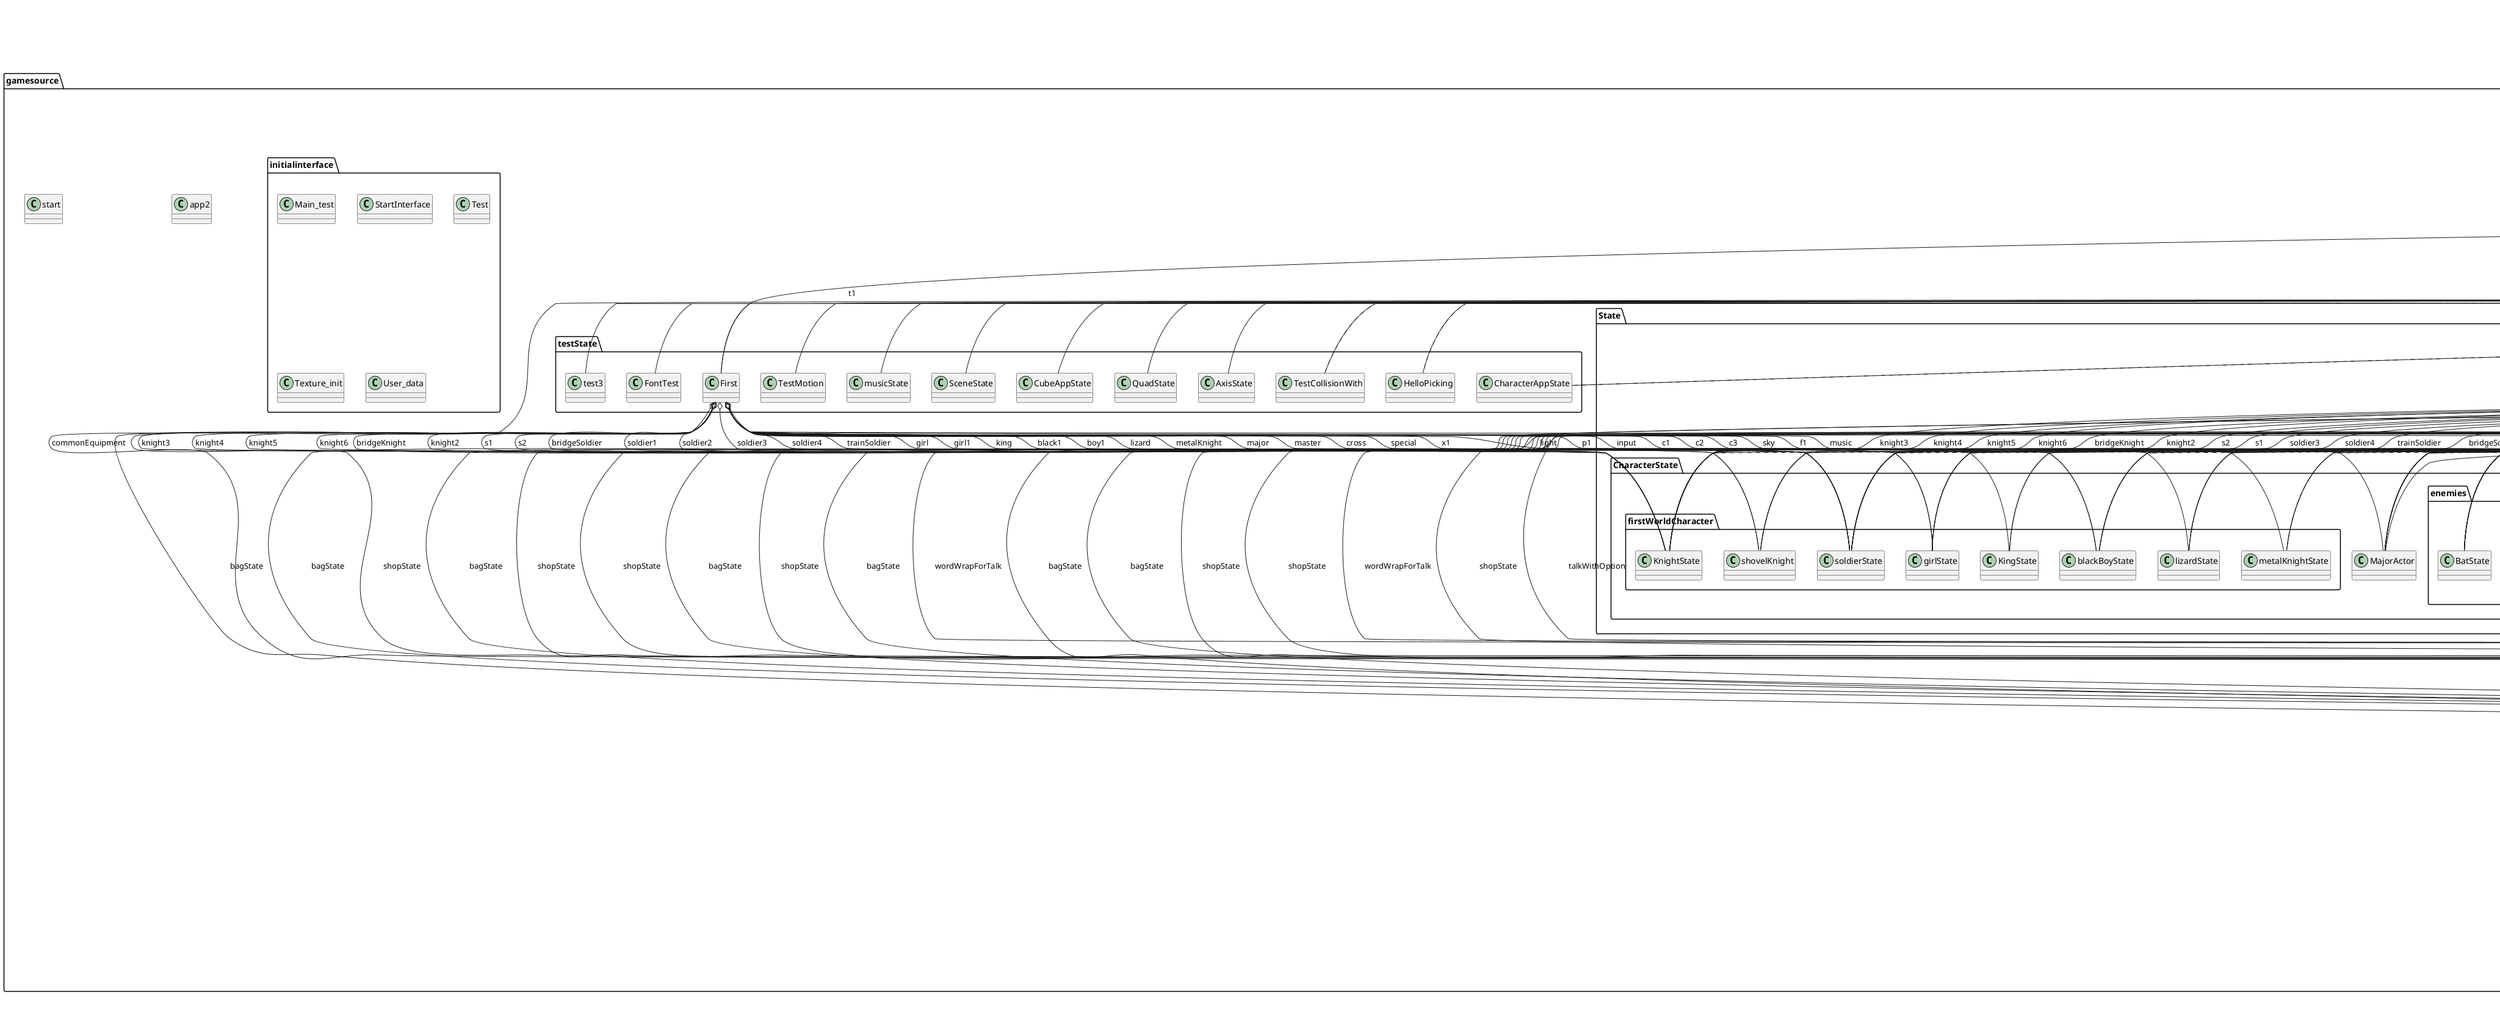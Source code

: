 @startuml

title __NEWMALWARE's Class Diagram__\n

  namespace gamesource {
    class gamesource.App {
    }
  }
  

  namespace gamesource {
    namespace State {
      namespace CharacterState {
        class gamesource.State.CharacterState.MajorActor {
        }
      }
    }
  }
  

  namespace gamesource {
    namespace State {
      namespace CharacterState {
        class gamesource.State.CharacterState.Master1 {
        }
      }
    }
  }
  

  namespace gamesource {
    namespace State {
      namespace CharacterState {
        namespace enemies {
          class gamesource.State.CharacterState.enemies.AngrySkeletonState {
          }
        }
      }
    }
  }
  

  namespace gamesource {
    namespace State {
      namespace CharacterState {
        namespace enemies {
          class gamesource.State.CharacterState.enemies.BatState {
          }
        }
      }
    }
  }
  

  namespace gamesource {
    namespace State {
      namespace CharacterState {
        namespace enemies {
          class gamesource.State.CharacterState.enemies.BlueSkeletonState {
          }
        }
      }
    }
  }
  

  namespace gamesource {
    namespace State {
      namespace CharacterState {
        namespace enemies {
          class gamesource.State.CharacterState.enemies.GreenSkeletonState {
          }
        }
      }
    }
  }
  

  namespace gamesource {
    namespace State {
      namespace CharacterState {
        namespace enemies {
          class gamesource.State.CharacterState.enemies.KingSkeletonState {
          }
        }
      }
    }
  }
  

  namespace gamesource {
    namespace State {
      namespace CharacterState {
        namespace enemies {
          class gamesource.State.CharacterState.enemies.RedSkeletonState {
          }
        }
      }
    }
  }
  

  namespace gamesource {
    namespace State {
      namespace CharacterState {
        namespace enemies {
          class gamesource.State.CharacterState.enemies.SnowRobotState {
          }
        }
      }
    }
  }
  

  namespace gamesource {
    namespace State {
      namespace CharacterState {
        namespace enemies {
          class gamesource.State.CharacterState.enemies.StuxnetState {
          }
        }
      }
    }
  }
  

  namespace gamesource {
    namespace State {
      namespace CharacterState {
        namespace enemies {
          namespace fifth {
            class gamesource.State.CharacterState.enemies.fifth.TalkBot {
            }
          }
        }
      }
    }
  }
  

  namespace gamesource {
    namespace State {
      namespace CharacterState {
        namespace enemies {
          namespace fifth {
            class gamesource.State.CharacterState.enemies.fifth.flyRobot {
            }
          }
        }
      }
    }
  }
  

  namespace gamesource {
    namespace State {
      namespace CharacterState {
        namespace enemies {
          namespace fifth {
            class gamesource.State.CharacterState.enemies.fifth.plane {
            }
          }
        }
      }
    }
  }
  

  namespace gamesource {
    namespace State {
      namespace CharacterState {
        namespace enemies {
          namespace fifth {
            class gamesource.State.CharacterState.enemies.fifth.robotBoss {
            }
          }
        }
      }
    }
  }
  

  namespace gamesource {
    namespace State {
      namespace CharacterState {
        namespace enemies {
          namespace fifth {
            class gamesource.State.CharacterState.enemies.fifth.walkRobot {
            }
          }
        }
      }
    }
  }
  

  namespace gamesource {
    namespace State {
      namespace CharacterState {
        namespace enemies {
          namespace forth {
            class gamesource.State.CharacterState.enemies.forth.Boss {
            }
          }
        }
      }
    }
  }
  

  namespace gamesource {
    namespace State {
      namespace CharacterState {
        namespace enemies {
          namespace forth {
            class gamesource.State.CharacterState.enemies.forth.BossKnight {
            }
          }
        }
      }
    }
  }
  

  namespace gamesource {
    namespace State {
      namespace CharacterState {
        namespace enemies {
          namespace forth {
            class gamesource.State.CharacterState.enemies.forth.StoneMan {
            }
          }
        }
      }
    }
  }
  

  namespace gamesource {
    namespace State {
      namespace CharacterState {
        namespace enemies {
          class gamesource.State.CharacterState.enemies.planState {
          }
        }
      }
    }
  }
  

  namespace gamesource {
    namespace State {
      namespace CharacterState {
        namespace enemies {
          namespace sixth {
            class gamesource.State.CharacterState.enemies.sixth.Master2 {
            }
          }
        }
      }
    }
  }
  

  namespace gamesource {
    namespace State {
      namespace CharacterState {
        namespace enemies {
          namespace sixth {
            class gamesource.State.CharacterState.enemies.sixth.darkKnight {
            }
          }
        }
      }
    }
  }
  

  namespace gamesource {
    namespace State {
      namespace CharacterState {
        namespace enemies {
          namespace sixth {
            class gamesource.State.CharacterState.enemies.sixth.darkSolidier {
            }
          }
        }
      }
    }
  }
  

  namespace gamesource {
    namespace State {
      namespace CharacterState {
        namespace enemies {
          namespace third {
            class gamesource.State.CharacterState.enemies.third.DrunkCrab {
            }
          }
        }
      }
    }
  }
  

  namespace gamesource {
    namespace State {
      namespace CharacterState {
        namespace enemies {
          namespace third {
            class gamesource.State.CharacterState.enemies.third.Fish1State {
            }
          }
        }
      }
    }
  }
  

  namespace gamesource {
    namespace State {
      namespace CharacterState {
        namespace enemies {
          namespace third {
            class gamesource.State.CharacterState.enemies.third.Fish2State {
            }
          }
        }
      }
    }
  }
  

  namespace gamesource {
    namespace State {
      namespace CharacterState {
        namespace enemies {
          namespace third {
            class gamesource.State.CharacterState.enemies.third.Fish3State {
            }
          }
        }
      }
    }
  }
  

  namespace gamesource {
    namespace State {
      namespace CharacterState {
        namespace enemies {
          namespace third {
            class gamesource.State.CharacterState.enemies.third.Fish4State {
            }
          }
        }
      }
    }
  }
  

  namespace gamesource {
    namespace State {
      namespace CharacterState {
        namespace enemies {
          namespace third {
            class gamesource.State.CharacterState.enemies.third.Fish5State {
            }
          }
        }
      }
    }
  }
  

  namespace gamesource {
    namespace State {
      namespace CharacterState {
        namespace enemies {
          namespace third {
            class gamesource.State.CharacterState.enemies.third.Fish6State {
            }
          }
        }
      }
    }
  }
  

  namespace gamesource {
    namespace State {
      namespace CharacterState {
        namespace enemies {
          namespace third {
            class gamesource.State.CharacterState.enemies.third.FishBoss {
            }
          }
        }
      }
    }
  }
  

  namespace gamesource {
    namespace State {
      namespace CharacterState {
        namespace enemies {
          namespace third {
            class gamesource.State.CharacterState.enemies.third.MushroomBug {
            }
          }
        }
      }
    }
  }
  

  namespace gamesource {
    namespace State {
      namespace CharacterState {
        namespace firstWorldCharacter {
          class gamesource.State.CharacterState.firstWorldCharacter.KingState {
          }
        }
      }
    }
  }
  

  namespace gamesource {
    namespace State {
      namespace CharacterState {
        namespace firstWorldCharacter {
          class gamesource.State.CharacterState.firstWorldCharacter.KnightState {
          }
        }
      }
    }
  }
  

  namespace gamesource {
    namespace State {
      namespace CharacterState {
        namespace firstWorldCharacter {
          class gamesource.State.CharacterState.firstWorldCharacter.blackBoyState {
          }
        }
      }
    }
  }
  

  namespace gamesource {
    namespace State {
      namespace CharacterState {
        namespace firstWorldCharacter {
          class gamesource.State.CharacterState.firstWorldCharacter.girlState {
          }
        }
      }
    }
  }
  

  namespace gamesource {
    namespace State {
      namespace CharacterState {
        namespace firstWorldCharacter {
          class gamesource.State.CharacterState.firstWorldCharacter.lizardState {
          }
        }
      }
    }
  }
  

  namespace gamesource {
    namespace State {
      namespace CharacterState {
        namespace firstWorldCharacter {
          class gamesource.State.CharacterState.firstWorldCharacter.metalKnightState {
          }
        }
      }
    }
  }
  

  namespace gamesource {
    namespace State {
      namespace CharacterState {
        namespace firstWorldCharacter {
          class gamesource.State.CharacterState.firstWorldCharacter.shovelKnight {
          }
        }
      }
    }
  }
  

  namespace gamesource {
    namespace State {
      namespace CharacterState {
        namespace firstWorldCharacter {
          class gamesource.State.CharacterState.firstWorldCharacter.soldierState {
          }
        }
      }
    }
  }
  

  namespace gamesource {
    namespace State {
      namespace CharacterState {
        namespace secondWorldCharacter {
          class gamesource.State.CharacterState.secondWorldCharacter.goblinGirlState {
          }
        }
      }
    }
  }
  

  namespace gamesource {
    namespace State {
      namespace CharacterState {
        namespace secondWorldCharacter {
          class gamesource.State.CharacterState.secondWorldCharacter.shanmanState {
          }
        }
      }
    }
  }
  

  namespace gamesource {
    namespace State {
      namespace SpecialEffect {
        class gamesource.State.SpecialEffect.FifthOtherSpecial {
        }
      }
    }
  }
  

  namespace gamesource {
    namespace State {
      namespace SpecialEffect {
        class gamesource.State.SpecialEffect.FifthWorldLight {
        }
      }
    }
  }
  

  namespace gamesource {
    namespace State {
      namespace SpecialEffect {
        class gamesource.State.SpecialEffect.FirstWorldLight {
        }
      }
    }
  }
  

  namespace gamesource {
    namespace State {
      namespace SpecialEffect {
        class gamesource.State.SpecialEffect.FirstWorldOtherSpecial {
        }
      }
    }
  }
  

  namespace gamesource {
    namespace State {
      namespace SpecialEffect {
        class gamesource.State.SpecialEffect.ForthWorldLight {
        }
      }
    }
  }
  

  namespace gamesource {
    namespace State {
      namespace SpecialEffect {
        class gamesource.State.SpecialEffect.FourthWorldOtherSpecial {
        }
      }
    }
  }
  

  namespace gamesource {
    namespace State {
      namespace SpecialEffect {
        class gamesource.State.SpecialEffect.SecondWorldLight {
        }
      }
    }
  }
  

  namespace gamesource {
    namespace State {
      namespace SpecialEffect {
        class gamesource.State.SpecialEffect.SecondWorldOtherSpecial {
        }
      }
    }
  }
  

  namespace gamesource {
    namespace State {
      namespace SpecialEffect {
        class gamesource.State.SpecialEffect.SixthWorldLight {
        }
      }
    }
  }
  

  namespace gamesource {
    namespace State {
      namespace SpecialEffect {
        class gamesource.State.SpecialEffect.ThirdOtherSpecial {
        }
      }
    }
  }
  

  namespace gamesource {
    namespace State {
      namespace SpecialEffect {
        class gamesource.State.SpecialEffect.ThirdWater {
        }
      }
    }
  }
  

  namespace gamesource {
    namespace State {
      namespace SpecialEffect {
        class gamesource.State.SpecialEffect.ThirdWorldLight {
        }
      }
    }
  }
  

  namespace gamesource {
    namespace State {
      namespace SpecialEffect {
        class gamesource.State.SpecialEffect.Water {
        }
      }
    }
  }
  

  namespace gamesource {
    namespace State {
      namespace SpecialEffect {
        class gamesource.State.SpecialEffect.makeCross {
        }
      }
    }
  }
  

  namespace gamesource {
    namespace State {
      namespace controlState {
        class gamesource.State.controlState.InputAppState {
        }
      }
    }
  }
  

  namespace gamesource {
    namespace State {
      namespace controlState {
        class gamesource.State.controlState.PositionInputState {
        }
      }
    }
  }
  

  namespace gamesource {
    namespace State {
      namespace controlState {
        class gamesource.State.controlState.getCamState {
        }
      }
    }
  }
  

  namespace gamesource {
    namespace State {
      namespace mapState {
        class gamesource.State.mapState.Chest {
        }
      }
    }
  }
  

  namespace gamesource {
    namespace State {
      namespace mapState {
        class gamesource.State.mapState.FifthWorldState {
        }
      }
    }
  }
  

  namespace gamesource {
    namespace State {
      namespace mapState {
        class gamesource.State.mapState.FirstWorldState {
        }
      }
    }
  }
  

  namespace gamesource {
    namespace State {
      namespace mapState {
        class gamesource.State.mapState.ForthWorldMap {
        }
      }
    }
  }
  

  namespace gamesource {
    namespace State {
      namespace mapState {
        class gamesource.State.mapState.SecondWorldMap {
        }
      }
    }
  }
  

  namespace gamesource {
    namespace State {
      namespace mapState {
        class gamesource.State.mapState.SkyBox {
        }
      }
    }
  }
  

  namespace gamesource {
    namespace State {
      namespace mapState {
        class gamesource.State.mapState.SkyBox2 {
        }
      }
    }
  }
  

  namespace gamesource {
    namespace State {
      namespace mapState {
        class gamesource.State.mapState.ThirdWorldMap {
        }
      }
    }
  }
  

  namespace gamesource {
    namespace State {
      namespace mapState {
        class gamesource.State.mapState.skyBox4 {
        }
      }
    }
  }
  

  namespace gamesource {
    namespace State {
      namespace mapState {
        class gamesource.State.mapState.skyBox5 {
        }
      }
    }
  }
  

  namespace gamesource {
    namespace State {
      namespace mapState {
        class gamesource.State.mapState.skyBox6 {
        }
      }
    }
  }
  

  namespace gamesource {
    namespace State {
      namespace musicState {
        class gamesource.State.musicState.FifthBackMusic {
        }
      }
    }
  }
  

  namespace gamesource {
    namespace State {
      namespace musicState {
        class gamesource.State.musicState.FirstBackMusic {
        }
      }
    }
  }
  

  namespace gamesource {
    namespace State {
      namespace musicState {
        class gamesource.State.musicState.ForthBackMusic {
        }
      }
    }
  }
  

  namespace gamesource {
    namespace State {
      namespace musicState {
        class gamesource.State.musicState.SecondBackMusic {
        }
      }
    }
  }
  

  namespace gamesource {
    namespace State {
      namespace musicState {
        class gamesource.State.musicState.SixthBackMusic {
        }
      }
    }
  }
  

  namespace gamesource {
    namespace State {
      namespace musicState {
        class gamesource.State.musicState.ThirdBackMusic {
        }
      }
    }
  }
  

  namespace gamesource {
    namespace State {
      class gamesource.State.sandState {
      }
    }
  }
  

  namespace gamesource {
    namespace State {
      namespace worldState {
        class gamesource.State.worldState.FifthState {
        }
      }
    }
  }
  

  namespace gamesource {
    namespace State {
      namespace worldState {
        class gamesource.State.worldState.FirstState {
        }
      }
    }
  }
  

  namespace gamesource {
    namespace State {
      namespace worldState {
        class gamesource.State.worldState.ForthState {
        }
      }
    }
  }
  

  namespace gamesource {
    namespace State {
      namespace worldState {
        class gamesource.State.worldState.SecondState {
        }
      }
    }
  }
  

  namespace gamesource {
    namespace State {
      namespace worldState {
        class gamesource.State.worldState.SixthState {
        }
      }
    }
  }
  

  namespace gamesource {
    namespace State {
      namespace worldState {
        class gamesource.State.worldState.ThirdState {
        }
      }
    }
  }
  

  namespace gamesource {
    class gamesource.app2 {
    }
  }
  

  namespace gamesource {
    namespace battleState.appState {
      class gamesource.battleState.appState.BattleBackGroundState {
      }
    }
  }
  

  namespace gamesource {
    namespace battleState.appState {
      class gamesource.battleState.appState.BattleEffect {
      }
    }
  }
  

  namespace gamesource {
    namespace battleState.appState {
      class gamesource.battleState.appState.BattleState {
      }
    }
  }
  

  namespace gamesource {
    namespace battleState.appState {
      class gamesource.battleState.appState.Board {
      }
    }
  }
  

  namespace gamesource {
    namespace battleState.appState {
      class gamesource.battleState.appState.Board2 {
      }
    }
  }
  

  namespace gamesource {
    namespace battleState.appState {
      class gamesource.battleState.appState.DecksState {
      }
    }
  }
  

  namespace gamesource {
    namespace battleState.appState {
      class gamesource.battleState.appState.EnemyState {
      }
    }
  }
  

  namespace gamesource {
    namespace battleState.appState {
      class gamesource.battleState.appState.FilterAppState {
      }
    }
  }
  

  namespace gamesource {
    namespace battleState.appState {
      class gamesource.battleState.appState.GetCardState {
      }
    }
  }
  

  namespace gamesource {
    namespace battleState.appState {
      class gamesource.battleState.appState.GetEquipmentState {
      }
    }
  }
  

  namespace gamesource {
    namespace battleState.appState {
      class gamesource.battleState.appState.HandCardsState {
      }
    }
  }
  

  namespace gamesource {
    namespace battleState.appState {
      class gamesource.battleState.appState.LeadingActorState {
      }
    }
  }
  

  namespace gamesource {
    namespace battleState.appState {
      class gamesource.battleState.appState.LightState {
      }
    }
  }
  

  namespace gamesource {
    namespace battleState.battle {
      class gamesource.battleState.battle.Battle {
      }
    }
  }
  

  namespace gamesource {
    namespace battleState.battle {
      class gamesource.battleState.battle.Cards {
      }
    }
  }
  

  namespace gamesource {
    namespace battleState.battle {
      class gamesource.battleState.battle.Test {
      }
    }
  }
  

  namespace gamesource {
    namespace battleState.card {
      abstract class gamesource.battleState.card.AttackCard {
      }
    }
  }
  

  namespace gamesource {
    namespace battleState.card {
      class gamesource.battleState.card.Card {
      }
    }
  }
  

  namespace gamesource {
    namespace battleState.card {
      class gamesource.battleState.card.CreateCard {
      }
    }
  }
  

  namespace gamesource {
    namespace battleState.card {
      abstract class gamesource.battleState.card.PowerCard {
      }
    }
  }
  

  namespace gamesource {
    namespace battleState.card {
      abstract class gamesource.battleState.card.SkillCard {
      }
    }
  }
  

  namespace gamesource {
    namespace battleState.card {
      namespace neutral.attack {
        class gamesource.battleState.card.neutral.attack.ConeFlame {
        }
      }
    }
  }
  

  namespace gamesource {
    namespace battleState.card {
      namespace neutral.attack {
        class gamesource.battleState.card.neutral.attack.ConeGold {
        }
      }
    }
  }
  

  namespace gamesource {
    namespace battleState.card {
      namespace neutral.attack {
        class gamesource.battleState.card.neutral.attack.GreedHand {
        }
      }
    }
  }
  

  namespace gamesource {
    namespace battleState.card {
      namespace neutral.attack {
        class gamesource.battleState.card.neutral.attack.HookBoxing {
        }
      }
    }
  }
  

  namespace gamesource {
    namespace battleState.card {
      namespace neutral.attack {
        class gamesource.battleState.card.neutral.attack.KickDown {
        }
      }
    }
  }
  

  namespace gamesource {
    namespace battleState.card {
      namespace neutral.attack {
        class gamesource.battleState.card.neutral.attack.SoilWaveSpells {
        }
      }
    }
  }
  

  namespace gamesource {
    namespace battleState.card {
      namespace neutral.attack {
        class gamesource.battleState.card.neutral.attack.SoulSacrifice {
        }
      }
    }
  }
  

  namespace gamesource {
    namespace battleState.card {
      namespace neutral.attack {
        class gamesource.battleState.card.neutral.attack.StarMeteor {
        }
      }
    }
  }
  

  namespace gamesource {
    namespace battleState.card {
      namespace neutral.attack {
        class gamesource.battleState.card.neutral.attack.TheKissOfDeath {
        }
      }
    }
  }
  

  namespace gamesource {
    namespace battleState.card {
      namespace neutral.attack {
        class gamesource.battleState.card.neutral.attack.Whirlpool {
        }
      }
    }
  }
  

  namespace gamesource {
    namespace battleState.card {
      namespace neutral.attack {
        class gamesource.battleState.card.neutral.attack.WindingByWoodSpirit {
        }
      }
    }
  }
  

  namespace gamesource {
    namespace battleState.card {
      namespace neutral.skill {
        class gamesource.battleState.card.neutral.skill.Bomb {
        }
      }
    }
  }
  

  namespace gamesource {
    namespace battleState.card {
      namespace neutral.skill {
        class gamesource.battleState.card.neutral.skill.ChargeMoney {
        }
      }
    }
  }
  

  namespace gamesource {
    namespace battleState.card {
      namespace neutral.skill {
        class gamesource.battleState.card.neutral.skill.Crouch {
        }
      }
    }
  }
  

  namespace gamesource {
    namespace battleState.card {
      namespace neutral.skill {
        class gamesource.battleState.card.neutral.skill.Crystallization {
        }
      }
    }
  }
  

  namespace gamesource {
    namespace battleState.card {
      namespace neutral.skill {
        class gamesource.battleState.card.neutral.skill.Enchantment {
        }
      }
    }
  }
  

  namespace gamesource {
    namespace battleState.card {
      namespace neutral.skill {
        class gamesource.battleState.card.neutral.skill.Intelligent {
        }
      }
    }
  }
  

  namespace gamesource {
    namespace battleState.card {
      namespace neutral.skill {
        class gamesource.battleState.card.neutral.skill.PickAndTease {
        }
      }
    }
  }
  

  namespace gamesource {
    namespace battleState.card {
      namespace neutral.skill {
        class gamesource.battleState.card.neutral.skill.SecretAttack {
        }
      }
    }
  }
  

  namespace gamesource {
    namespace battleState.card {
      namespace neutral.skill {
        class gamesource.battleState.card.neutral.skill.SecretPower {
        }
      }
    }
  }
  

  namespace gamesource {
    namespace battleState.card {
      namespace neutral.skill {
        class gamesource.battleState.card.neutral.skill.SecretSkill {
        }
      }
    }
  }
  

  namespace gamesource {
    namespace battleState.card {
      namespace neutral.skill {
        class gamesource.battleState.card.neutral.skill.ShieldWall {
        }
      }
    }
  }
  

  namespace gamesource {
    namespace battleState.card {
      namespace neutral.skill {
        class gamesource.battleState.card.neutral.skill.Tenacity {
        }
      }
    }
  }
  

  namespace gamesource {
    namespace battleState.card {
      namespace neutral.skill {
        class gamesource.battleState.card.neutral.skill.Twice {
        }
      }
    }
  }
  

  namespace gamesource {
    namespace battleState.card {
      namespace neutral.skill {
        class gamesource.battleState.card.neutral.skill.Unyielding {
        }
      }
    }
  }
  

  namespace gamesource {
    namespace battleState.card {
      namespace neutral.skill {
        class gamesource.battleState.card.neutral.skill.Winding {
        }
      }
    }
  }
  

  namespace gamesource {
    namespace battleState.card {
      namespace saber.attack {
        class gamesource.battleState.card.saber.attack.BladeDance {
        }
      }
    }
  }
  

  namespace gamesource {
    namespace battleState.card {
      namespace saber.attack {
        class gamesource.battleState.card.saber.attack.BlastStrike {
        }
      }
    }
  }
  

  namespace gamesource {
    namespace battleState.card {
      namespace saber.attack {
        class gamesource.battleState.card.saber.attack.BloodthirstyChop {
        }
      }
    }
  }
  

  namespace gamesource {
    namespace battleState.card {
      namespace saber.attack {
        class gamesource.battleState.card.saber.attack.CoreCross {
        }
      }
    }
  }
  

  namespace gamesource {
    namespace battleState.card {
      namespace saber.attack {
        class gamesource.battleState.card.saber.attack.DarkIceTrap {
        }
      }
    }
  }
  

  namespace gamesource {
    namespace battleState.card {
      namespace saber.attack {
        class gamesource.battleState.card.saber.attack.DoubleBladeChop {
        }
      }
    }
  }
  

  namespace gamesource {
    namespace battleState.card {
      namespace saber.attack {
        class gamesource.battleState.card.saber.attack.DrawSwordStrike {
        }
      }
    }
  }
  

  namespace gamesource {
    namespace battleState.card {
      namespace saber.attack {
        class gamesource.battleState.card.saber.attack.FireSlash {
        }
      }
    }
  }
  

  namespace gamesource {
    namespace battleState.card {
      namespace saber.attack {
        class gamesource.battleState.card.saber.attack.FlameChop {
        }
      }
    }
  }
  

  namespace gamesource {
    namespace battleState.card {
      namespace saber.attack {
        class gamesource.battleState.card.saber.attack.GoldSlash {
        }
      }
    }
  }
  

  namespace gamesource {
    namespace battleState.card {
      namespace saber.attack {
        class gamesource.battleState.card.saber.attack.IceSlash {
        }
      }
    }
  }
  

  namespace gamesource {
    namespace battleState.card {
      namespace saber.attack {
        class gamesource.battleState.card.saber.attack.InstantSlash {
        }
      }
    }
  }
  

  namespace gamesource {
    namespace battleState.card {
      namespace saber.attack {
        class gamesource.battleState.card.saber.attack.LightChoppingSword {
        }
      }
    }
  }
  

  namespace gamesource {
    namespace battleState.card {
      namespace saber.attack {
        class gamesource.battleState.card.saber.attack.LightSlash {
        }
      }
    }
  }
  

  namespace gamesource {
    namespace battleState.card {
      namespace saber.attack {
        class gamesource.battleState.card.saber.attack.MagicalLIghtSlash {
        }
      }
    }
  }
  

  namespace gamesource {
    namespace battleState.card {
      namespace saber.attack {
        class gamesource.battleState.card.saber.attack.RedFlameChop {
        }
      }
    }
  }
  

  namespace gamesource {
    namespace battleState.card {
      namespace saber.attack {
        class gamesource.battleState.card.saber.attack.Slash {
        }
      }
    }
  }
  

  namespace gamesource {
    namespace battleState.card {
      namespace saber.attack {
        class gamesource.battleState.card.saber.attack.SnakeSkinOperation {
        }
      }
    }
  }
  

  namespace gamesource {
    namespace battleState.card {
      namespace saber.attack {
        class gamesource.battleState.card.saber.attack.SoilSlash {
        }
      }
    }
  }
  

  namespace gamesource {
    namespace battleState.card {
      namespace saber.attack {
        class gamesource.battleState.card.saber.attack.SorcerersSword {
        }
      }
    }
  }
  

  namespace gamesource {
    namespace battleState.card {
      namespace saber.attack {
        class gamesource.battleState.card.saber.attack.StaggeringBlow {
        }
      }
    }
  }
  

  namespace gamesource {
    namespace battleState.card {
      namespace saber.attack {
        class gamesource.battleState.card.saber.attack.SuperDrawSwordSlash {
        }
      }
    }
  }
  

  namespace gamesource {
    namespace battleState.card {
      namespace saber.attack {
        class gamesource.battleState.card.saber.attack.Surmount {
        }
      }
    }
  }
  

  namespace gamesource {
    namespace battleState.card {
      namespace saber.attack {
        class gamesource.battleState.card.saber.attack.TriumphantReturn {
        }
      }
    }
  }
  

  namespace gamesource {
    namespace battleState.card {
      namespace saber.attack {
        class gamesource.battleState.card.saber.attack.WoundedStrike {
        }
      }
    }
  }
  

  namespace gamesource {
    namespace battleState.card {
      namespace saber.power {
        class gamesource.battleState.card.saber.power.CounterStrikeGesture {
        }
      }
    }
  }
  

  namespace gamesource {
    namespace battleState.card {
      namespace saber.power {
        class gamesource.battleState.card.saber.power.DivineDefense {
        }
      }
    }
  }
  

  namespace gamesource {
    namespace battleState.card {
      namespace saber.power {
        class gamesource.battleState.card.saber.power.HideTheSword {
        }
      }
    }
  }
  

  namespace gamesource {
    namespace battleState.card {
      namespace saber.power {
        class gamesource.battleState.card.saber.power.ManaBoost {
        }
      }
    }
  }
  

  namespace gamesource {
    namespace battleState.card {
      namespace saber.skill {
        class gamesource.battleState.card.saber.skill.AccumulateEnergy {
        }
      }
    }
  }
  

  namespace gamesource {
    namespace battleState.card {
      namespace saber.skill {
        class gamesource.battleState.card.saber.skill.Alleys {
        }
      }
    }
  }
  

  namespace gamesource {
    namespace battleState.card {
      namespace saber.skill {
        class gamesource.battleState.card.saber.skill.CanyingShadow {
        }
      }
    }
  }
  

  namespace gamesource {
    namespace battleState.card {
      namespace saber.skill {
        class gamesource.battleState.card.saber.skill.Charge {
        }
      }
    }
  }
  

  namespace gamesource {
    namespace battleState.card {
      namespace saber.skill {
        class gamesource.battleState.card.saber.skill.DeathTogether {
        }
      }
    }
  }
  

  namespace gamesource {
    namespace battleState.card {
      namespace saber.skill {
        class gamesource.battleState.card.saber.skill.Defense {
        }
      }
    }
  }
  

  namespace gamesource {
    namespace battleState.card {
      namespace saber.skill {
        class gamesource.battleState.card.saber.skill.EmpireSwordArt {
        }
      }
    }
  }
  

  namespace gamesource {
    namespace battleState.card {
      namespace saber.skill {
        class gamesource.battleState.card.saber.skill.EnergySplash {
        }
      }
    }
  }
  

  namespace gamesource {
    namespace battleState.card {
      namespace saber.skill {
        class gamesource.battleState.card.saber.skill.Flying {
        }
      }
    }
  }
  

  namespace gamesource {
    namespace battleState.card {
      namespace saber.skill {
        class gamesource.battleState.card.saber.skill.GrindingSword {
        }
      }
    }
  }
  

  namespace gamesource {
    namespace battleState.card {
      namespace saber.skill {
        class gamesource.battleState.card.saber.skill.Heal {
        }
      }
    }
  }
  

  namespace gamesource {
    namespace battleState.card {
      namespace saber.skill {
        class gamesource.battleState.card.saber.skill.IceMagicShield {
        }
      }
    }
  }
  

  namespace gamesource {
    namespace battleState.card {
      namespace saber.skill {
        class gamesource.battleState.card.saber.skill.LifeSwordEnchanting {
        }
      }
    }
  }
  

  namespace gamesource {
    namespace battleState.card {
      namespace saber.skill {
        class gamesource.battleState.card.saber.skill.MagicSheild {
        }
      }
    }
  }
  

  namespace gamesource {
    namespace battleState.card {
      namespace saber.skill {
        class gamesource.battleState.card.saber.skill.NibbleDrumsticks {
        }
      }
    }
  }
  

  namespace gamesource {
    namespace battleState.card {
      namespace saber.skill {
        class gamesource.battleState.card.saber.skill.NuclearShield {
        }
      }
    }
  }
  

  namespace gamesource {
    namespace battleState.card {
      namespace saber.skill {
        class gamesource.battleState.card.saber.skill.OutOfBody {
        }
      }
    }
  }
  

  namespace gamesource {
    namespace battleState.card {
      namespace saber.skill {
        class gamesource.battleState.card.saber.skill.Peripateticism {
        }
      }
    }
  }
  

  namespace gamesource {
    namespace battleState.card {
      namespace saber.skill {
        class gamesource.battleState.card.saber.skill.PrayForLight {
        }
      }
    }
  }
  

  namespace gamesource {
    namespace battleState.card {
      namespace saber.skill {
        class gamesource.battleState.card.saber.skill.RaiseShield {
        }
      }
    }
  }
  

  namespace gamesource {
    namespace battleState.card {
      namespace saber.skill {
        class gamesource.battleState.card.saber.skill.Rampage {
        }
      }
    }
  }
  

  namespace gamesource {
    namespace battleState.card {
      namespace saber.skill {
        class gamesource.battleState.card.saber.skill.Regenerate {
        }
      }
    }
  }
  

  namespace gamesource {
    namespace battleState.card {
      namespace saber.skill {
        class gamesource.battleState.card.saber.skill.SealingSpell {
        }
      }
    }
  }
  

  namespace gamesource {
    namespace battleState.card {
      namespace saber.skill {
        class gamesource.battleState.card.saber.skill.SeeThrough {
        }
      }
    }
  }
  

  namespace gamesource {
    namespace battleState.card {
      namespace saber.skill {
        class gamesource.battleState.card.saber.skill.ShieldBash {
        }
      }
    }
  }
  

  namespace gamesource {
    namespace battleState.card {
      namespace saber.skill {
        class gamesource.battleState.card.saber.skill.ShieldTrigger {
        }
      }
    }
  }
  

  namespace gamesource {
    namespace battleState.card {
      namespace saber.skill {
        class gamesource.battleState.card.saber.skill.SuckFinger {
        }
      }
    }
  }
  

  namespace gamesource {
    namespace battleState.card {
      namespace saber.skill {
        class gamesource.battleState.card.saber.skill.SuperConversion {
        }
      }
    }
  }
  

  namespace gamesource {
    namespace battleState.card {
      namespace saber.skill {
        class gamesource.battleState.card.saber.skill.TakeAnotherShield {
        }
      }
    }
  }
  

  namespace gamesource {
    namespace battleState.card {
      namespace saber.skill {
        class gamesource.battleState.card.saber.skill.WhirlingShield {
        }
      }
    }
  }
  

  namespace gamesource {
    namespace battleState.character {
      abstract class gamesource.battleState.character.Enemy {
      }
    }
  }
  

  namespace gamesource {
    namespace battleState.character {
      class gamesource.battleState.character.MainRole {
      }
    }
  }
  

  namespace gamesource {
    namespace battleState.character {
      class gamesource.battleState.character.Role {
      }
    }
  }
  

  namespace gamesource {
    namespace battleState.character {
      namespace enemy.boss {
        class gamesource.battleState.character.enemy.boss.Ace {
        }
      }
    }
  }
  

  namespace gamesource {
    namespace battleState.character {
      namespace enemy.boss {
        class gamesource.battleState.character.enemy.boss.Faker {
        }
      }
    }
  }
  

  namespace gamesource {
    namespace battleState.character {
      namespace enemy.boss {
        class gamesource.battleState.character.enemy.boss.Tuxnet {
        }
      }
    }
  }
  

  namespace gamesource {
    namespace battleState.character {
      namespace enemy.boss {
        class gamesource.battleState.character.enemy.boss.Zac {
        }
      }
    }
  }
  

  namespace gamesource {
    namespace battleState.character {
      namespace enemy.dragonWat {
        class gamesource.battleState.character.enemy.dragonWat.DarkDragon {
        }
      }
    }
  }
  

  namespace gamesource {
    namespace battleState.character {
      namespace enemy.dragonWat {
        class gamesource.battleState.character.enemy.dragonWat.EliteDarkDragon {
        }
      }
    }
  }
  

  namespace gamesource {
    namespace battleState.character {
      namespace enemy.dragonWat {
        class gamesource.battleState.character.enemy.dragonWat.KingDarkDragon {
        }
      }
    }
  }
  

  namespace gamesource {
    namespace battleState.character {
      namespace enemy.dragonWat {
        class gamesource.battleState.character.enemy.dragonWat.RampageDarkDragon {
        }
      }
    }
  }
  

  namespace gamesource {
    namespace battleState.character {
      namespace enemy.mechanicalEmpire {
        class gamesource.battleState.character.enemy.mechanicalEmpire.EliteRobot {
        }
      }
    }
  }
  

  namespace gamesource {
    namespace battleState.character {
      namespace enemy.mechanicalEmpire {
        class gamesource.battleState.character.enemy.mechanicalEmpire.RampageRobot {
        }
      }
    }
  }
  

  namespace gamesource {
    namespace battleState.character {
      namespace enemy.mechanicalEmpire {
        class gamesource.battleState.character.enemy.mechanicalEmpire.Robot {
        }
      }
    }
  }
  

  namespace gamesource {
    namespace battleState.character {
      namespace enemy.mechanicalEmpire {
        class gamesource.battleState.character.enemy.mechanicalEmpire.SteamRobot {
        }
      }
    }
  }
  

  namespace gamesource {
    namespace battleState.character {
      namespace enemy.mechanicalEmpire {
        class gamesource.battleState.character.enemy.mechanicalEmpire.StrongRobot {
        }
      }
    }
  }
  

  namespace gamesource {
    namespace battleState.character {
      namespace enemy.originalForest {
        class gamesource.battleState.character.enemy.originalForest.BlackSlime {
        }
      }
    }
  }
  

  namespace gamesource {
    namespace battleState.character {
      namespace enemy.originalForest {
        class gamesource.battleState.character.enemy.originalForest.EliteSlime {
        }
      }
    }
  }
  

  namespace gamesource {
    namespace battleState.character {
      namespace enemy.originalForest {
        class gamesource.battleState.character.enemy.originalForest.EliteWolfman {
        }
      }
    }
  }
  

  namespace gamesource {
    namespace battleState.character {
      namespace enemy.originalForest {
        class gamesource.battleState.character.enemy.originalForest.KingSlime {
        }
      }
    }
  }
  

  namespace gamesource {
    namespace battleState.character {
      namespace enemy.originalForest {
        class gamesource.battleState.character.enemy.originalForest.KingWolfman {
        }
      }
    }
  }
  

  namespace gamesource {
    namespace battleState.character {
      namespace enemy.originalForest {
        class gamesource.battleState.character.enemy.originalForest.OneEyedWolfman {
        }
      }
    }
  }
  

  namespace gamesource {
    namespace battleState.character {
      namespace enemy.originalForest {
        class gamesource.battleState.character.enemy.originalForest.RedSlime {
        }
      }
    }
  }
  

  namespace gamesource {
    namespace battleState.character {
      namespace enemy.originalForest {
        class gamesource.battleState.character.enemy.originalForest.Slime {
        }
      }
    }
  }
  

  namespace gamesource {
    namespace battleState.character {
      namespace enemy.originalForest {
        class gamesource.battleState.character.enemy.originalForest.Wolfman {
        }
      }
    }
  }
  

  namespace gamesource {
    namespace battleState.control {
      class gamesource.battleState.control.CardMotionControl {
      }
    }
  }
  

  namespace gamesource {
    namespace battleState.control {
      class gamesource.battleState.control.UseCardControl {
      }
    }
  }
  

  namespace gamesource {
    namespace battleState.equipment {
      class gamesource.battleState.equipment.CreateEquipment {
      }
    }
  }
  

  namespace gamesource {
    namespace battleState.equipment {
      class gamesource.battleState.equipment.Equipment {
      }
    }
  }
  

  namespace gamesource {
    namespace battleState.equipment {
      namespace common {
        class gamesource.battleState.equipment.common.Battery {
        }
      }
    }
  }
  

  namespace gamesource {
    namespace battleState.equipment {
      namespace common {
        class gamesource.battleState.equipment.common.BiologicalSample {
        }
      }
    }
  }
  

  namespace gamesource {
    namespace battleState.equipment {
      namespace common {
        class gamesource.battleState.equipment.common.BrokenRolex {
        }
      }
    }
  }
  

  namespace gamesource {
    namespace battleState.equipment {
      namespace common {
        class gamesource.battleState.equipment.common.Coupon {
        }
      }
    }
  }
  

  namespace gamesource {
    namespace battleState.equipment {
      namespace common {
        class gamesource.battleState.equipment.common.CurseBook {
        }
      }
    }
  }
  

  namespace gamesource {
    namespace battleState.equipment {
      namespace common {
        class gamesource.battleState.equipment.common.DemonHammer {
        }
      }
    }
  }
  

  namespace gamesource {
    namespace battleState.equipment {
      namespace common {
        class gamesource.battleState.equipment.common.DynamicAmpulla {
        }
      }
    }
  }
  

  namespace gamesource {
    namespace battleState.equipment {
      namespace common {
        class gamesource.battleState.equipment.common.KnifeStone {
        }
      }
    }
  }
  

  namespace gamesource {
    namespace battleState.equipment {
      namespace common {
        class gamesource.battleState.equipment.common.KnightGloves {
        }
      }
    }
  }
  

  namespace gamesource {
    namespace battleState.equipment {
      namespace common {
        class gamesource.battleState.equipment.common.MetroCard {
        }
      }
    }
  }
  

  namespace gamesource {
    namespace battleState.equipment {
      namespace common {
        class gamesource.battleState.equipment.common.PhilosopherStone {
        }
      }
    }
  }
  

  namespace gamesource {
    namespace battleState.equipment {
      namespace common {
        class gamesource.battleState.equipment.common.PoisonPill {
        }
      }
    }
  }
  

  namespace gamesource {
    namespace battleState.equipment {
      namespace common {
        class gamesource.battleState.equipment.common.Rind {
        }
      }
    }
  }
  

  namespace gamesource {
    namespace battleState.equipment {
      namespace common {
        class gamesource.battleState.equipment.common.SellManualOfGSW {
        }
      }
    }
  }
  

  namespace gamesource {
    namespace battleState.equipment {
      namespace common {
        class gamesource.battleState.equipment.common.SharpenedPencil {
        }
      }
    }
  }
  

  namespace gamesource {
    namespace battleState.equipment {
      namespace common {
        class gamesource.battleState.equipment.common.SmallShield {
        }
      }
    }
  }
  

  namespace gamesource {
    namespace battleState.equipment {
      namespace common {
        class gamesource.battleState.equipment.common.SnakeskinBag {
        }
      }
    }
  }
  

  namespace gamesource {
    namespace battleState.equipment {
      namespace common {
        class gamesource.battleState.equipment.common.SweaterWithThorns {
        }
      }
    }
  }
  

  namespace gamesource {
    namespace battleState.equipment {
      namespace epic {
        class gamesource.battleState.equipment.epic.ArmstrongGun {
        }
      }
    }
  }
  

  namespace gamesource {
    namespace battleState.equipment {
      namespace epic {
        class gamesource.battleState.equipment.epic.InvisibilityCloak {
        }
      }
    }
  }
  

  namespace gamesource {
    namespace battleState.equipment {
      namespace epic {
        class gamesource.battleState.equipment.epic.Kaleidoscope {
        }
      }
    }
  }
  

  namespace gamesource {
    namespace battleState.equipment {
      namespace epic {
        class gamesource.battleState.equipment.epic.LampOfAladdin {
        }
      }
    }
  }
  

  namespace gamesource {
    namespace battleState.equipment {
      namespace epic {
        class gamesource.battleState.equipment.epic.TheFlagOfTheFFRegiment {
        }
      }
    }
  }
  

  namespace gamesource {
    namespace battleState.equipment {
      namespace epic {
        class gamesource.battleState.equipment.epic.ThreeYearSimulationFiveYearCollegeEntranceExamination {
        }
      }
    }
  }
  

  namespace gamesource {
    namespace battleState.equipment {
      namespace epic {
        class gamesource.battleState.equipment.epic.WYRSteamAccount {
        }
      }
    }
  }
  

  namespace gamesource {
    namespace battleState.equipment {
      namespace epic {
        class gamesource.battleState.equipment.epic.WalletOfGSW {
        }
      }
    }
  }
  

  namespace gamesource {
    namespace battleState.equipment {
      namespace epic {
        class gamesource.battleState.equipment.epic.WeightBearing {
        }
      }
    }
  }
  

  namespace gamesource {
    namespace battleState.equipment {
      namespace epic {
        class gamesource.battleState.equipment.epic.WomenClothesOfCYX {
        }
      }
    }
  }
  

  namespace gamesource {
    namespace battleState.equipment {
      namespace legendary {
        class gamesource.battleState.equipment.legendary.BalancedLibra {
        }
      }
    }
  }
  

  namespace gamesource {
    namespace battleState.equipment {
      namespace legendary {
        class gamesource.battleState.equipment.legendary.ChunGeAmor {
        }
      }
    }
  }
  

  namespace gamesource {
    namespace battleState.equipment {
      namespace legendary {
        class gamesource.battleState.equipment.legendary.CurseChest {
        }
      }
    }
  }
  

  namespace gamesource {
    namespace battleState.equipment {
      namespace legendary {
        class gamesource.battleState.equipment.legendary.MedusaEyeMask {
        }
      }
    }
  }
  

  namespace gamesource {
    namespace battleState.equipment {
      namespace legendary {
        class gamesource.battleState.equipment.legendary.MerlinGown {
        }
      }
    }
  }
  

  namespace gamesource {
    namespace battleState.equipment {
      namespace legendary {
        class gamesource.battleState.equipment.legendary.MerlinShoes {
        }
      }
    }
  }
  

  namespace gamesource {
    namespace battleState.equipment {
      namespace legendary {
        class gamesource.battleState.equipment.legendary.MerlinWand {
        }
      }
    }
  }
  

  namespace gamesource {
    namespace battleState.equipment {
      namespace legendary {
        class gamesource.battleState.equipment.legendary.TheMythOfPride {
        }
      }
    }
  }
  

  namespace gamesource {
    namespace battleState.equipment {
      namespace legendary {
        class gamesource.battleState.equipment.legendary.ThePiccoloOfTheDarkElves {
        }
      }
    }
  }
  

  namespace gamesource {
    namespace battleState.equipment {
      namespace legendary {
        class gamesource.battleState.equipment.legendary.Tights {
        }
      }
    }
  }
  

  namespace gamesource {
    namespace battleState.equipment {
      namespace rare {
        class gamesource.battleState.equipment.rare.AlienwareOfWGL {
        }
      }
    }
  }
  

  namespace gamesource {
    namespace battleState.equipment {
      namespace rare {
        class gamesource.battleState.equipment.rare.BlueTramcer {
        }
      }
    }
  }
  

  namespace gamesource {
    namespace battleState.equipment {
      namespace rare {
        class gamesource.battleState.equipment.rare.CYXArtificialHair {
        }
      }
    }
  }
  

  namespace gamesource {
    namespace battleState.equipment {
      namespace rare {
        class gamesource.battleState.equipment.rare.ComboStar {
        }
      }
    }
  }
  

  namespace gamesource {
    namespace battleState.equipment {
      namespace rare {
        class gamesource.battleState.equipment.rare.CursedBelt {
        }
      }
    }
  }
  

  namespace gamesource {
    namespace battleState.equipment {
      namespace rare {
        class gamesource.battleState.equipment.rare.DevilPrinceCloak {
        }
      }
    }
  }
  

  namespace gamesource {
    namespace battleState.equipment {
      namespace rare {
        class gamesource.battleState.equipment.rare.DimensionDoor {
        }
      }
    }
  }
  

  namespace gamesource {
    namespace battleState.equipment {
      namespace rare {
        class gamesource.battleState.equipment.rare.FireKernel {
        }
      }
    }
  }
  

  namespace gamesource {
    namespace battleState.equipment {
      namespace rare {
        class gamesource.battleState.equipment.rare.LifeKernel {
        }
      }
    }
  }
  

  namespace gamesource {
    namespace battleState.equipment {
      namespace rare {
        class gamesource.battleState.equipment.rare.MetalKernal {
        }
      }
    }
  }
  

  namespace gamesource {
    namespace battleState.equipment {
      namespace rare {
        class gamesource.battleState.equipment.rare.Popcorn {
        }
      }
    }
  }
  

  namespace gamesource {
    namespace battleState.equipment {
      namespace rare {
        class gamesource.battleState.equipment.rare.RubberBuffer {
        }
      }
    }
  }
  

  namespace gamesource {
    namespace battleState.equipment {
      namespace rare {
        class gamesource.battleState.equipment.rare.SeaKernel {
        }
      }
    }
  }
  

  namespace gamesource {
    namespace battleState.equipment {
      namespace rare {
        class gamesource.battleState.equipment.rare.SoilKernel {
        }
      }
    }
  }
  

  namespace gamesource {
    namespace battleState.equipment {
      namespace rare {
        class gamesource.battleState.equipment.rare.StickyNote {
        }
      }
    }
  }
  

  namespace gamesource {
    namespace battleState.equipment {
      namespace rare {
        class gamesource.battleState.equipment.rare.TheDragonTeethShield {
        }
      }
    }
  }
  

  namespace gamesource {
    namespace battleState.particle {
      class gamesource.battleState.particle.DamageParticle {
      }
    }
  }
  

  namespace gamesource {
    namespace battleState.particle {
      class gamesource.battleState.particle.KingSkeletonStateParticle {
      }
    }
  }
  

  namespace gamesource {
    namespace battleState.particle {
      class gamesource.battleState.particle.MPParticle {
      }
    }
  }
  

  namespace gamesource {
    namespace battleState.particle {
      class gamesource.battleState.particle.StuxnetStateParticle {
      }
    }
  }
  

  namespace gamesource {
    namespace battleState.utils.buffs {
      class gamesource.battleState.utils.buffs.Buff {
      }
    }
  }
  

  namespace gamesource {
    namespace battleState.utils.buffs {
      interface gamesource.battleState.utils.buffs.BuffFunction {
      }
    }
  }
  

  namespace gamesource {
    namespace battleState.utils.buffs {
      class gamesource.battleState.utils.buffs.ForeverBuff {
      }
    }
  }
  

  namespace gamesource {
    namespace battleState.utils.buffs {
      class gamesource.battleState.utils.buffs.LimitBuff {
      }
    }
  }
  

  namespace gamesource {
    namespace battleState.utils.buffs {
      namespace foreverBuffs {
        class gamesource.battleState.utils.buffs.foreverBuffs.Artifact {
        }
      }
    }
  }
  

  namespace gamesource {
    namespace battleState.utils.buffs {
      namespace foreverBuffs {
        class gamesource.battleState.utils.buffs.foreverBuffs.Dexterity {
        }
      }
    }
  }
  

  namespace gamesource {
    namespace battleState.utils.buffs {
      namespace foreverBuffs {
        class gamesource.battleState.utils.buffs.foreverBuffs.Dodge {
        }
      }
    }
  }
  

  namespace gamesource {
    namespace battleState.utils.buffs {
      namespace foreverBuffs {
        class gamesource.battleState.utils.buffs.foreverBuffs.Strength {
        }
      }
    }
  }
  

  namespace gamesource {
    namespace battleState.utils.buffs {
      namespace limitBuffs {
        class gamesource.battleState.utils.buffs.limitBuffs.Bleeding {
        }
      }
    }
  }
  

  namespace gamesource {
    namespace battleState.utils.buffs {
      namespace limitBuffs {
        class gamesource.battleState.utils.buffs.limitBuffs.Disarm {
        }
      }
    }
  }
  

  namespace gamesource {
    namespace battleState.utils.buffs {
      namespace limitBuffs {
        class gamesource.battleState.utils.buffs.limitBuffs.Erode {
        }
      }
    }
  }
  

  namespace gamesource {
    namespace battleState.utils.buffs {
      namespace limitBuffs {
        class gamesource.battleState.utils.buffs.limitBuffs.Excite {
        }
      }
    }
  }
  

  namespace gamesource {
    namespace battleState.utils.buffs {
      namespace limitBuffs {
        class gamesource.battleState.utils.buffs.limitBuffs.Intangible {
        }
      }
    }
  }
  

  namespace gamesource {
    namespace battleState.utils.buffs {
      namespace limitBuffs {
        class gamesource.battleState.utils.buffs.limitBuffs.Poison {
        }
      }
    }
  }
  

  namespace gamesource {
    namespace battleState.utils.buffs {
      namespace limitBuffs {
        class gamesource.battleState.utils.buffs.limitBuffs.Sheild {
        }
      }
    }
  }
  

  namespace gamesource {
    namespace battleState.utils.buffs {
      namespace limitBuffs {
        class gamesource.battleState.utils.buffs.limitBuffs.Silence {
        }
      }
    }
  }
  

  namespace gamesource {
    namespace battleState.utils.buffs {
      namespace limitBuffs {
        class gamesource.battleState.utils.buffs.limitBuffs.Stun {
        }
      }
    }
  }
  

  namespace gamesource {
    namespace battleState.utils.buffs {
      namespace limitBuffs {
        class gamesource.battleState.utils.buffs.limitBuffs.Vulnerable {
        }
      }
    }
  }
  

  namespace gamesource {
    namespace battleState.utils.buffs {
      namespace limitBuffs {
        class gamesource.battleState.utils.buffs.limitBuffs.Weak {
        }
      }
    }
  }
  

  namespace gamesource {
    namespace initialinterface {
      class gamesource.initialinterface.Main_test {
      }
    }
  }
  

  namespace gamesource {
    namespace initialinterface {
      class gamesource.initialinterface.StartInterface {
      }
    }
  }
  

  namespace gamesource {
    namespace initialinterface {
      class gamesource.initialinterface.Test {
      }
    }
  }
  

  namespace gamesource {
    namespace initialinterface {
      class gamesource.initialinterface.Texture_init {
      }
    }
  }
  

  namespace gamesource {
    namespace initialinterface {
      class gamesource.initialinterface.User_data {
      }
    }
  }
  

  namespace gamesource {
    class gamesource.start {
    }
  }
  

  namespace gamesource {
    namespace testState {
      class gamesource.testState.AxisState {
      }
    }
  }
  

  namespace gamesource {
    namespace testState {
      class gamesource.testState.CharacterAppState {
      }
    }
  }
  

  namespace gamesource {
    namespace testState {
      class gamesource.testState.CubeAppState {
      }
    }
  }
  

  namespace gamesource {
    namespace testState {
      class gamesource.testState.First {
      }
    }
  }
  

  namespace gamesource {
    namespace testState {
      class gamesource.testState.FontTest {
      }
    }
  }
  

  namespace gamesource {
    namespace testState {
      class gamesource.testState.HelloPicking {
      }
    }
  }
  

  namespace gamesource {
    namespace testState {
      class gamesource.testState.QuadState {
      }
    }
  }
  

  namespace gamesource {
    namespace testState {
      class gamesource.testState.SceneState {
      }
    }
  }
  

  namespace gamesource {
    namespace testState {
      class gamesource.testState.TestCollisionWith {
      }
    }
  }
  

  namespace gamesource {
    namespace testState {
      class gamesource.testState.TestMotion {
      }
    }
  }
  

  namespace gamesource {
    namespace testState {
      class gamesource.testState.musicState {
      }
    }
  }
  

  namespace gamesource {
    namespace testState {
      class gamesource.testState.test3 {
      }
    }
  }
  

  namespace gamesource {
    namespace uiState {
      class gamesource.uiState.ChestFind {
      }
    }
  }
  

  namespace gamesource {
    namespace uiState {
      class gamesource.uiState.SmallMap {
      }
    }
  }
  

  namespace gamesource {
    namespace uiState {
      namespace bagstate {
        class gamesource.uiState.bagstate.BagAppState {
        }
      }
    }
  }
  

  namespace gamesource {
    namespace uiState {
      namespace bagstate {
        class gamesource.uiState.bagstate.BagMoney {
        }
      }
    }
  }
  

  namespace gamesource {
    namespace uiState {
      namespace bagstate {
        class gamesource.uiState.bagstate.CardUI {
        }
      }
    }
  }
  

  namespace gamesource {
    namespace uiState {
      namespace bagstate {
        class gamesource.uiState.bagstate.TabTextForBag {
        }
      }
    }
  }
  

  namespace gamesource {
    namespace uiState {
      namespace bagstate {
        class gamesource.uiState.bagstate.Test {
        }
      }
    }
  }
  

  namespace gamesource {
    namespace uiState {
      namespace menustate {
        class gamesource.uiState.menustate.AlphaPanel {
        }
      }
    }
  }
  

  namespace gamesource {
    namespace uiState {
      namespace menustate {
        class gamesource.uiState.menustate.Help {
        }
      }
    }
  }
  

  namespace gamesource {
    namespace uiState {
      namespace menustate {
        class gamesource.uiState.menustate.MenuAppState {
        }
      }
    }
  }
  

  namespace gamesource {
    namespace uiState {
      namespace menustate {
        class gamesource.uiState.menustate.MenuStateDemo {
        }
      }
    }
  }
  

  namespace gamesource {
    namespace uiState {
      namespace menustate {
        class gamesource.uiState.menustate.SaveSetting {
        }
      }
    }
  }
  

  namespace gamesource {
    namespace uiState {
      namespace shopstate {
        class gamesource.uiState.shopstate.Demo {
        }
      }
    }
  }
  

  namespace gamesource {
    namespace uiState {
      namespace shopstate {
        class gamesource.uiState.shopstate.DragCheck {
        }
      }
    }
  }
  

  namespace gamesource {
    namespace uiState {
      namespace shopstate {
        class gamesource.uiState.shopstate.EquipmentUI {
        }
      }
    }
  }
  

  namespace gamesource {
    namespace uiState {
      namespace shopstate {
        class gamesource.uiState.shopstate.FormattedTextForShop {
        }
      }
    }
  }
  

  namespace gamesource {
    namespace uiState {
      namespace shopstate {
        class gamesource.uiState.shopstate.ShopAppState {
        }
      }
    }
  }
  

  namespace gamesource {
    namespace uiState {
      namespace shopstate {
        class gamesource.uiState.shopstate.ShopMoney {
        }
      }
    }
  }
  

  namespace gamesource {
    namespace uiState {
      namespace shopstate {
        class gamesource.uiState.shopstate.TabTextForShop {
        }
      }
    }
  }
  

  namespace gamesource {
    namespace util {
      class gamesource.util.CardArrayReader {
      }
    }
  }
  

  namespace gamesource {
    namespace util {
      class gamesource.util.EquipmentArrayReader {
      }
    }
  }
  

  namespace gamesource {
    namespace util {
      interface gamesource.util.Money {
      }
    }
  }
  

  namespace gamesource {
    namespace util {
      class gamesource.util.MySlider {
      }
    }
  }
  

  namespace gamesource {
    namespace util {
      class gamesource.util.Storage {
      }
    }
  }
  

  namespace gamesource {
    namespace util {
      class gamesource.util.TalkWithOption {
      }
    }
  }
  

  namespace gamesource {
    namespace util {
      class gamesource.util.WordWrapForTalk {
      }
    }
  }
  

  gamesource.App -up-|> com.jme3.app.SimpleApplication
  gamesource.App o-- gamesource.State.worldState.FirstState : f1
  gamesource.App o-- gamesource.State.worldState.SecondState : f2
  gamesource.App o-- gamesource.State.worldState.ThirdState : f3
  gamesource.App o-- gamesource.State.worldState.ForthState : f4
  gamesource.App o-- gamesource.State.worldState.FifthState : f5
  gamesource.App o-- gamesource.State.worldState.SixthState : f6
  gamesource.App o-- gamesource.testState.First : t1
  gamesource.App o-- gamesource.App.StartTalk : st
  gamesource.State.CharacterState.MajorActor .up.|> com.jme3.animation.AnimEventListener
  gamesource.State.CharacterState.MajorActor -up-|> com.jme3.app.state.BaseAppState
  gamesource.State.CharacterState.Master1 .up.|> com.jme3.input.controls.ActionListener
  gamesource.State.CharacterState.Master1 -up-|> com.jme3.app.state.BaseAppState
  gamesource.State.CharacterState.enemies.AngrySkeletonState -up-|> com.jme3.app.state.BaseAppState
  gamesource.State.CharacterState.enemies.BatState -up-|> com.jme3.app.state.BaseAppState
  gamesource.State.CharacterState.enemies.BlueSkeletonState -up-|> com.jme3.app.state.BaseAppState
  gamesource.State.CharacterState.enemies.GreenSkeletonState -up-|> com.jme3.app.state.BaseAppState
  gamesource.State.CharacterState.enemies.KingSkeletonState -up-|> com.jme3.app.state.BaseAppState
  gamesource.State.CharacterState.enemies.RedSkeletonState -up-|> com.jme3.app.state.BaseAppState
  gamesource.State.CharacterState.enemies.SnowRobotState -up-|> com.jme3.app.state.BaseAppState
  gamesource.State.CharacterState.enemies.StuxnetState -up-|> com.jme3.app.state.BaseAppState
  gamesource.State.CharacterState.enemies.fifth.TalkBot -up-|> com.jme3.app.state.BaseAppState
  gamesource.State.CharacterState.enemies.fifth.flyRobot -up-|> com.jme3.app.state.BaseAppState
  gamesource.State.CharacterState.enemies.fifth.plane -up-|> com.jme3.app.state.BaseAppState
  gamesource.State.CharacterState.enemies.fifth.robotBoss -up-|> com.jme3.app.state.BaseAppState
  gamesource.State.CharacterState.enemies.fifth.walkRobot -up-|> com.jme3.app.state.BaseAppState
  gamesource.State.CharacterState.enemies.forth.Boss -up-|> com.jme3.app.state.BaseAppState
  gamesource.State.CharacterState.enemies.forth.BossKnight -up-|> com.jme3.app.state.BaseAppState
  gamesource.State.CharacterState.enemies.forth.StoneMan -up-|> com.jme3.app.state.BaseAppState
  gamesource.State.CharacterState.enemies.planState -up-|> com.jme3.app.state.BaseAppState
  gamesource.State.CharacterState.enemies.sixth.Master2 .up.|> com.jme3.input.controls.ActionListener
  gamesource.State.CharacterState.enemies.sixth.Master2 -up-|> com.jme3.app.state.BaseAppState
  gamesource.State.CharacterState.enemies.sixth.darkKnight .up.|> com.jme3.input.controls.ActionListener
  gamesource.State.CharacterState.enemies.sixth.darkKnight -up-|> com.jme3.app.state.BaseAppState
  gamesource.State.CharacterState.enemies.sixth.darkSolidier .up.|> com.jme3.input.controls.ActionListener
  gamesource.State.CharacterState.enemies.sixth.darkSolidier -up-|> com.jme3.app.state.BaseAppState
  gamesource.State.CharacterState.enemies.third.DrunkCrab -up-|> com.jme3.app.state.BaseAppState
  gamesource.State.CharacterState.enemies.third.Fish1State -up-|> com.jme3.app.state.BaseAppState
  gamesource.State.CharacterState.enemies.third.Fish2State -up-|> com.jme3.app.state.BaseAppState
  gamesource.State.CharacterState.enemies.third.Fish3State -up-|> com.jme3.app.state.BaseAppState
  gamesource.State.CharacterState.enemies.third.Fish4State -up-|> com.jme3.app.state.BaseAppState
  gamesource.State.CharacterState.enemies.third.Fish5State -up-|> com.jme3.app.state.BaseAppState
  gamesource.State.CharacterState.enemies.third.Fish6State -up-|> com.jme3.app.state.BaseAppState
  gamesource.State.CharacterState.enemies.third.FishBoss -up-|> com.jme3.app.state.BaseAppState
  gamesource.State.CharacterState.enemies.third.MushroomBug -up-|> com.jme3.app.state.BaseAppState
  gamesource.State.CharacterState.firstWorldCharacter.KingState -up-|> com.jme3.app.state.BaseAppState
  gamesource.State.CharacterState.firstWorldCharacter.KnightState .up.|> com.jme3.input.controls.ActionListener
  gamesource.State.CharacterState.firstWorldCharacter.KnightState -up-|> com.jme3.app.state.BaseAppState
  gamesource.State.CharacterState.firstWorldCharacter.blackBoyState .up.|> com.jme3.input.controls.ActionListener
  gamesource.State.CharacterState.firstWorldCharacter.blackBoyState -up-|> com.jme3.app.state.BaseAppState
  gamesource.State.CharacterState.firstWorldCharacter.girlState .up.|> com.jme3.input.controls.ActionListener
  gamesource.State.CharacterState.firstWorldCharacter.girlState -up-|> com.jme3.app.state.BaseAppState
  gamesource.State.CharacterState.firstWorldCharacter.lizardState -up-|> com.jme3.app.state.BaseAppState
  gamesource.State.CharacterState.firstWorldCharacter.metalKnightState .up.|> com.jme3.input.controls.ActionListener
  gamesource.State.CharacterState.firstWorldCharacter.metalKnightState -up-|> com.jme3.app.state.BaseAppState
  gamesource.State.CharacterState.firstWorldCharacter.shovelKnight -up-|> com.jme3.app.state.BaseAppState
  gamesource.State.CharacterState.firstWorldCharacter.soldierState .up.|> com.jme3.input.controls.ActionListener
  gamesource.State.CharacterState.firstWorldCharacter.soldierState -up-|> com.jme3.app.state.BaseAppState
  gamesource.State.CharacterState.secondWorldCharacter.goblinGirlState -up-|> com.jme3.app.state.BaseAppState
  gamesource.State.CharacterState.secondWorldCharacter.shanmanState -up-|> com.jme3.app.state.BaseAppState
  gamesource.State.SpecialEffect.FifthOtherSpecial -up-|> com.jme3.app.state.BaseAppState
  gamesource.State.SpecialEffect.FifthWorldLight -up-|> com.jme3.app.state.BaseAppState
  gamesource.State.SpecialEffect.FirstWorldLight -up-|> com.jme3.app.state.BaseAppState
  gamesource.State.SpecialEffect.FirstWorldOtherSpecial -up-|> com.jme3.app.state.BaseAppState
  gamesource.State.SpecialEffect.ForthWorldLight -up-|> com.jme3.app.state.BaseAppState
  gamesource.State.SpecialEffect.FourthWorldOtherSpecial -up-|> com.jme3.app.state.BaseAppState
  gamesource.State.SpecialEffect.SecondWorldLight -up-|> com.jme3.app.state.BaseAppState
  gamesource.State.SpecialEffect.SecondWorldOtherSpecial -up-|> com.jme3.app.state.BaseAppState
  gamesource.State.SpecialEffect.SixthWorldLight -up-|> com.jme3.app.state.BaseAppState
  gamesource.State.SpecialEffect.ThirdOtherSpecial -up-|> com.jme3.app.state.BaseAppState
  gamesource.State.SpecialEffect.ThirdWater -up-|> com.jme3.app.state.BaseAppState
  gamesource.State.SpecialEffect.ThirdWorldLight -up-|> com.jme3.app.state.BaseAppState
  gamesource.State.SpecialEffect.Water -up-|> com.jme3.app.state.BaseAppState
  gamesource.State.SpecialEffect.makeCross -up-|> com.jme3.app.state.BaseAppState
  gamesource.State.controlState.InputAppState .up.|> com.jme3.input.controls.ActionListener
  gamesource.State.controlState.InputAppState -up-|> com.jme3.app.state.BaseAppState
  gamesource.State.controlState.PositionInputState -up-|> com.jme3.app.state.BaseAppState
  gamesource.State.controlState.getCamState -up-|> com.jme3.app.state.BaseAppState
  gamesource.State.mapState.Chest -up-|> com.jme3.app.state.BaseAppState
  gamesource.State.mapState.FifthWorldState -up-|> com.jme3.app.state.BaseAppState
  gamesource.State.mapState.FirstWorldState -up-|> com.jme3.app.state.BaseAppState
  gamesource.State.mapState.ForthWorldMap -up-|> com.jme3.app.state.BaseAppState
  gamesource.State.mapState.SecondWorldMap -up-|> com.jme3.app.state.BaseAppState
  gamesource.State.mapState.SkyBox -up-|> com.jme3.app.state.BaseAppState
  gamesource.State.mapState.SkyBox2 -up-|> com.jme3.app.state.BaseAppState
  gamesource.State.mapState.ThirdWorldMap -up-|> com.jme3.app.state.BaseAppState
  gamesource.State.mapState.skyBox4 -up-|> com.jme3.app.state.BaseAppState
  gamesource.State.mapState.skyBox5 -up-|> com.jme3.app.state.BaseAppState
  gamesource.State.mapState.skyBox6 -up-|> com.jme3.app.state.BaseAppState
  gamesource.State.musicState.FifthBackMusic -up-|> com.jme3.app.state.BaseAppState
  gamesource.State.musicState.FirstBackMusic -up-|> com.jme3.app.state.BaseAppState
  gamesource.State.musicState.ForthBackMusic -up-|> com.jme3.app.state.BaseAppState
  gamesource.State.musicState.SecondBackMusic -up-|> com.jme3.app.state.BaseAppState
  gamesource.State.musicState.SixthBackMusic -up-|> com.jme3.app.state.BaseAppState
  gamesource.State.musicState.ThirdBackMusic -up-|> com.jme3.app.state.BaseAppState
  gamesource.State.sandState -up-|> com.jme3.app.state.BaseAppState
  gamesource.State.worldState.FifthState -up-|> com.jme3.app.state.BaseAppState
  gamesource.State.worldState.FifthState o-- gamesource.State.mapState.Chest : c1
  gamesource.State.worldState.FifthState o-- gamesource.State.mapState.Chest : c2
  gamesource.State.worldState.FifthState o-- gamesource.State.controlState.InputAppState : input
  gamesource.State.worldState.FifthState o-- gamesource.State.CharacterState.MajorActor : major
  gamesource.State.worldState.FifthState o-- gamesource.State.mapState.FifthWorldState : world
  gamesource.State.worldState.FifthState o-- gamesource.uiState.bagstate.BagAppState : bagState
  gamesource.State.worldState.FifthState o-- gamesource.State.CharacterState.enemies.fifth.robotBoss : boss
  gamesource.State.worldState.FifthState o-- gamesource.State.SpecialEffect.makeCross : cross
  gamesource.State.worldState.FifthState o-- gamesource.State.SpecialEffect.FifthOtherSpecial : effect
  gamesource.State.worldState.FifthState o-- gamesource.State.SpecialEffect.FifthWorldLight : light
  gamesource.State.worldState.FifthState o-- gamesource.State.CharacterState.firstWorldCharacter.lizardState : lizard
  gamesource.State.worldState.FifthState o-- gamesource.State.CharacterState.Master1 : master
  gamesource.State.worldState.FifthState o-- gamesource.uiState.menustate.MenuAppState : menuState
  gamesource.State.worldState.FifthState o-- gamesource.State.musicState.FifthBackMusic : music
  gamesource.State.worldState.FifthState o-- gamesource.State.CharacterState.enemies.fifth.plane : p1
  gamesource.State.worldState.FifthState o-- gamesource.State.CharacterState.enemies.fifth.plane : p2
  gamesource.State.worldState.FifthState o-- gamesource.State.CharacterState.enemies.fifth.plane : p3
  gamesource.State.worldState.FifthState o-- gamesource.State.CharacterState.enemies.fifth.walkRobot : robot1
  gamesource.State.worldState.FifthState o-- gamesource.State.CharacterState.enemies.fifth.flyRobot : robot3
  gamesource.State.worldState.FifthState o-- gamesource.State.CharacterState.enemies.fifth.flyRobot : robot4
  gamesource.State.worldState.FifthState o-- gamesource.State.CharacterState.enemies.fifth.flyRobot : robot5
  gamesource.State.worldState.FifthState o-- gamesource.State.CharacterState.enemies.fifth.walkRobot : robot6
  gamesource.State.worldState.FifthState o-- gamesource.State.CharacterState.enemies.fifth.walkRobot : robot7
  gamesource.State.worldState.FifthState o-- gamesource.State.CharacterState.enemies.fifth.flyRobot : robot8
  gamesource.State.worldState.FifthState o-- gamesource.uiState.shopstate.ShopAppState : shopState
  gamesource.State.worldState.FifthState o-- gamesource.State.mapState.skyBox5 : sky
  gamesource.State.worldState.FifthState o-- gamesource.uiState.SmallMap : smallMap
  gamesource.State.worldState.FifthState o-- gamesource.State.worldState.FifthState.StartTalk : st
  gamesource.State.worldState.FifthState o-- gamesource.util.TalkWithOption : talkWithOption
  gamesource.State.worldState.FifthState o-- gamesource.State.CharacterState.enemies.fifth.TalkBot : talkbot
  gamesource.State.worldState.FifthState o-- gamesource.util.WordWrapForTalk : wordWrapForTalk
  gamesource.State.worldState.FirstState -up-|> com.jme3.app.state.BaseAppState
  gamesource.State.worldState.FirstState o-- gamesource.State.CharacterState.firstWorldCharacter.blackBoyState : black1
  gamesource.State.worldState.FirstState o-- gamesource.State.CharacterState.firstWorldCharacter.blackBoyState : boy1
  gamesource.State.worldState.FirstState o-- gamesource.State.CharacterState.firstWorldCharacter.KnightState : bridgeKnight
  gamesource.State.worldState.FirstState o-- gamesource.State.CharacterState.firstWorldCharacter.soldierState : bridgeSoldier
  gamesource.State.worldState.FirstState o-- gamesource.State.mapState.FirstWorldState : f1
  gamesource.State.worldState.FirstState o-- gamesource.State.CharacterState.firstWorldCharacter.girlState : girl
  gamesource.State.worldState.FirstState o-- gamesource.State.CharacterState.firstWorldCharacter.girlState : girl1
  gamesource.State.worldState.FirstState o-- gamesource.State.controlState.InputAppState : input
  gamesource.State.worldState.FirstState o-- gamesource.State.CharacterState.firstWorldCharacter.KingState : king
  gamesource.State.worldState.FirstState o-- gamesource.State.CharacterState.firstWorldCharacter.KnightState : knight2
  gamesource.State.worldState.FirstState o-- gamesource.State.CharacterState.firstWorldCharacter.KnightState : knight3
  gamesource.State.worldState.FirstState o-- gamesource.State.CharacterState.firstWorldCharacter.KnightState : knight4
  gamesource.State.worldState.FirstState o-- gamesource.State.CharacterState.firstWorldCharacter.KnightState : knight5
  gamesource.State.worldState.FirstState o-- gamesource.State.CharacterState.firstWorldCharacter.KnightState : knight6
  gamesource.State.worldState.FirstState o-- gamesource.State.SpecialEffect.FirstWorldLight : light
  gamesource.State.worldState.FirstState o-- gamesource.State.CharacterState.firstWorldCharacter.lizardState : lizard
  gamesource.State.worldState.FirstState o-- gamesource.State.CharacterState.MajorActor : major
  gamesource.State.worldState.FirstState o-- gamesource.State.CharacterState.firstWorldCharacter.metalKnightState : metalKnight
  gamesource.State.worldState.FirstState o-- gamesource.State.musicState.FirstBackMusic : music
  gamesource.State.worldState.FirstState o-- gamesource.State.controlState.PositionInputState : p1
  gamesource.State.worldState.FirstState o-- gamesource.State.CharacterState.firstWorldCharacter.shovelKnight : s1
  gamesource.State.worldState.FirstState o-- gamesource.State.CharacterState.firstWorldCharacter.shovelKnight : s2
  gamesource.State.worldState.FirstState o-- gamesource.State.mapState.SkyBox : sky
  gamesource.State.worldState.FirstState o-- gamesource.State.CharacterState.firstWorldCharacter.soldierState : soldier1
  gamesource.State.worldState.FirstState o-- gamesource.State.CharacterState.firstWorldCharacter.soldierState : soldier2
  gamesource.State.worldState.FirstState o-- gamesource.State.CharacterState.firstWorldCharacter.soldierState : soldier3
  gamesource.State.worldState.FirstState o-- gamesource.State.CharacterState.firstWorldCharacter.soldierState : soldier4
  gamesource.State.worldState.FirstState o-- gamesource.State.SpecialEffect.FirstWorldOtherSpecial : special
  gamesource.State.worldState.FirstState o-- gamesource.State.worldState.FirstState.StartTalk : st
  gamesource.State.worldState.FirstState o-- gamesource.State.CharacterState.firstWorldCharacter.soldierState : trainSoldier
  gamesource.State.worldState.FirstState o-- gamesource.State.SpecialEffect.Water : x1
  gamesource.State.worldState.FirstState o-- gamesource.uiState.bagstate.BagAppState : bagState
  gamesource.State.worldState.FirstState o-- gamesource.State.SpecialEffect.makeCross : cross
  gamesource.State.worldState.FirstState o-- gamesource.State.CharacterState.Master1 : master
  gamesource.State.worldState.FirstState o-- gamesource.uiState.menustate.MenuAppState : menuState
  gamesource.State.worldState.FirstState o-- gamesource.uiState.shopstate.ShopAppState : shopState
  gamesource.State.worldState.FirstState o-- gamesource.uiState.SmallMap : smallMap
  gamesource.State.worldState.FirstState o-- gamesource.util.TalkWithOption : talkWithOption
  gamesource.State.worldState.ForthState -up-|> com.jme3.app.state.BaseAppState
  gamesource.State.worldState.ForthState o-- gamesource.State.mapState.Chest : c1
  gamesource.State.worldState.ForthState o-- gamesource.State.mapState.Chest : c2
  gamesource.State.worldState.ForthState o-- gamesource.State.controlState.InputAppState : input
  gamesource.State.worldState.ForthState o-- gamesource.State.CharacterState.MajorActor : major
  gamesource.State.worldState.ForthState o-- gamesource.State.mapState.ForthWorldMap : world
  gamesource.State.worldState.ForthState o-- gamesource.uiState.bagstate.BagAppState : bagState
  gamesource.State.worldState.ForthState o-- gamesource.State.CharacterState.enemies.BatState : bat1
  gamesource.State.worldState.ForthState o-- gamesource.State.CharacterState.enemies.BatState : bat2
  gamesource.State.worldState.ForthState o-- gamesource.State.CharacterState.enemies.BatState : bat3
  gamesource.State.worldState.ForthState o-- gamesource.State.CharacterState.enemies.forth.Boss : bos
  gamesource.State.worldState.ForthState o-- gamesource.State.SpecialEffect.makeCross : cross
  gamesource.State.worldState.ForthState o-- gamesource.State.SpecialEffect.FourthWorldOtherSpecial : effect
  gamesource.State.worldState.ForthState o-- gamesource.State.CharacterState.enemies.forth.BossKnight : knight
  gamesource.State.worldState.ForthState o-- gamesource.State.SpecialEffect.ForthWorldLight : light
  gamesource.State.worldState.ForthState o-- gamesource.State.CharacterState.enemies.forth.StoneMan : man1
  gamesource.State.worldState.ForthState o-- gamesource.State.CharacterState.enemies.forth.StoneMan : man2
  gamesource.State.worldState.ForthState o-- gamesource.State.CharacterState.enemies.forth.StoneMan : man3
  gamesource.State.worldState.ForthState o-- gamesource.uiState.menustate.MenuAppState : menuState
  gamesource.State.worldState.ForthState o-- gamesource.State.musicState.ForthBackMusic : music
  gamesource.State.worldState.ForthState o-- gamesource.uiState.shopstate.ShopAppState : shopState
  gamesource.State.worldState.ForthState o-- gamesource.State.CharacterState.enemies.BlueSkeletonState : ske1
  gamesource.State.worldState.ForthState o-- gamesource.State.CharacterState.enemies.RedSkeletonState : ske2
  gamesource.State.worldState.ForthState o-- gamesource.State.mapState.skyBox4 : sky
  gamesource.State.worldState.ForthState o-- gamesource.uiState.SmallMap : smallMap
  gamesource.State.worldState.ForthState o-- gamesource.State.worldState.ForthState.StartTalk : st
  gamesource.State.worldState.ForthState o-- gamesource.State.SpecialEffect.Water : water
  gamesource.State.worldState.SecondState -up-|> com.jme3.app.state.BaseAppState
  gamesource.State.worldState.SecondState o-- gamesource.State.mapState.Chest : c2
  gamesource.State.worldState.SecondState o-- gamesource.State.mapState.Chest : c3
  gamesource.State.worldState.SecondState o-- gamesource.State.CharacterState.MajorActor : major
  gamesource.State.worldState.SecondState o-- gamesource.uiState.bagstate.BagAppState : bagState
  gamesource.State.worldState.SecondState o-- gamesource.State.CharacterState.enemies.BatState : bat
  gamesource.State.worldState.SecondState o-- gamesource.State.CharacterState.enemies.BatState : bat1
  gamesource.State.worldState.SecondState o-- gamesource.State.CharacterState.enemies.BatState : bat2
  gamesource.State.worldState.SecondState o-- gamesource.State.SpecialEffect.makeCross : cross
  gamesource.State.worldState.SecondState o-- gamesource.State.CharacterState.secondWorldCharacter.goblinGirlState : girl
  gamesource.State.worldState.SecondState o-- gamesource.State.controlState.InputAppState : input
  gamesource.State.worldState.SecondState o-- gamesource.State.CharacterState.enemies.forth.BossKnight : knight
  gamesource.State.worldState.SecondState o-- gamesource.State.SpecialEffect.SecondWorldLight : light
  gamesource.State.worldState.SecondState o-- gamesource.uiState.menustate.MenuAppState : menuState
  gamesource.State.worldState.SecondState o-- gamesource.State.musicState.SecondBackMusic : music
  gamesource.State.worldState.SecondState o-- gamesource.State.CharacterState.secondWorldCharacter.shanmanState : shanman
  gamesource.State.worldState.SecondState o-- gamesource.uiState.shopstate.ShopAppState : shopState
  gamesource.State.worldState.SecondState o-- gamesource.State.CharacterState.enemies.AngrySkeletonState : skeleton1
  gamesource.State.worldState.SecondState o-- gamesource.State.CharacterState.enemies.GreenSkeletonState : skeleton2
  gamesource.State.worldState.SecondState o-- gamesource.State.CharacterState.enemies.BlueSkeletonState : skeleton3
  gamesource.State.worldState.SecondState o-- gamesource.State.CharacterState.enemies.RedSkeletonState : skeleton4
  gamesource.State.worldState.SecondState o-- gamesource.State.CharacterState.enemies.BlueSkeletonState : skeleton5
  gamesource.State.worldState.SecondState o-- gamesource.State.CharacterState.enemies.GreenSkeletonState : skeleton6
  gamesource.State.worldState.SecondState o-- gamesource.State.CharacterState.enemies.AngrySkeletonState : skeleton7
  gamesource.State.worldState.SecondState o-- gamesource.State.CharacterState.enemies.KingSkeletonState : skeleton8
  gamesource.State.worldState.SecondState o-- gamesource.State.mapState.SkyBox2 : sky
  gamesource.State.worldState.SecondState o-- gamesource.uiState.SmallMap : smallMap
  gamesource.State.worldState.SecondState o-- gamesource.State.CharacterState.enemies.RedSkeletonState : snowRobot1
  gamesource.State.worldState.SecondState o-- gamesource.State.SpecialEffect.SecondWorldOtherSpecial : special
  gamesource.State.worldState.SecondState o-- gamesource.State.worldState.SecondState.StartTalk : st
  gamesource.State.worldState.SecondState o-- gamesource.util.TalkWithOption : talkWithOption
  gamesource.State.worldState.SecondState o-- gamesource.util.WordWrapForTalk : wordWrapForTalk
  gamesource.State.worldState.SecondState o-- gamesource.State.mapState.SecondWorldMap : world
  gamesource.State.worldState.SixthState -up-|> com.jme3.app.state.BaseAppState
  gamesource.State.worldState.SixthState o-- gamesource.State.controlState.InputAppState : input
  gamesource.State.worldState.SixthState o-- gamesource.State.CharacterState.MajorActor : major
  gamesource.State.worldState.SixthState o-- gamesource.State.mapState.FirstWorldState : world
  gamesource.State.worldState.SixthState o-- gamesource.State.SpecialEffect.Water : x1
  gamesource.State.worldState.SixthState o-- gamesource.uiState.bagstate.BagAppState : bagState
  gamesource.State.worldState.SixthState o-- gamesource.State.CharacterState.enemies.StuxnetState : boss
  gamesource.State.worldState.SixthState o-- gamesource.State.SpecialEffect.makeCross : cross
  gamesource.State.worldState.SixthState o-- gamesource.State.SpecialEffect.FirstWorldOtherSpecial : effect
  gamesource.State.worldState.SixthState o-- gamesource.State.CharacterState.enemies.sixth.darkKnight : knight1
  gamesource.State.worldState.SixthState o-- gamesource.State.SpecialEffect.SixthWorldLight : light
  gamesource.State.worldState.SixthState o-- gamesource.State.CharacterState.enemies.sixth.Master2 : master
  gamesource.State.worldState.SixthState o-- gamesource.uiState.menustate.MenuAppState : menuState
  gamesource.State.worldState.SixthState o-- gamesource.State.musicState.SixthBackMusic : music
  gamesource.State.worldState.SixthState o-- gamesource.uiState.shopstate.ShopAppState : shopState
  gamesource.State.worldState.SixthState o-- gamesource.State.mapState.skyBox6 : sky
  gamesource.State.worldState.SixthState o-- gamesource.uiState.SmallMap : smallMap
  gamesource.State.worldState.SixthState o-- gamesource.State.CharacterState.enemies.sixth.darkSolidier : solidier1
  gamesource.State.worldState.SixthState o-- gamesource.State.worldState.SixthState.StartTalk : st
  gamesource.State.worldState.ThirdState -up-|> com.jme3.app.state.BaseAppState
  gamesource.State.worldState.ThirdState o-- gamesource.State.mapState.Chest : c1
  gamesource.State.worldState.ThirdState o-- gamesource.State.mapState.Chest : c2
  gamesource.State.worldState.ThirdState o-- gamesource.State.mapState.Chest : c3
  gamesource.State.worldState.ThirdState o-- gamesource.State.controlState.InputAppState : input
  gamesource.State.worldState.ThirdState o-- gamesource.State.CharacterState.MajorActor : major
  gamesource.State.worldState.ThirdState o-- gamesource.State.mapState.ThirdWorldMap : world
  gamesource.State.worldState.ThirdState o-- gamesource.uiState.bagstate.BagAppState : bagState
  gamesource.State.worldState.ThirdState o-- gamesource.State.CharacterState.enemies.third.FishBoss : boss
  gamesource.State.worldState.ThirdState o-- gamesource.State.CharacterState.enemies.third.MushroomBug : bu1
  gamesource.State.worldState.ThirdState o-- gamesource.State.CharacterState.enemies.third.MushroomBug : bu2
  gamesource.State.worldState.ThirdState o-- gamesource.State.CharacterState.enemies.third.DrunkCrab : crab1
  gamesource.State.worldState.ThirdState o-- gamesource.State.CharacterState.enemies.third.DrunkCrab : crab2
  gamesource.State.worldState.ThirdState o-- gamesource.State.CharacterState.enemies.third.DrunkCrab : crab3
  gamesource.State.worldState.ThirdState o-- gamesource.State.SpecialEffect.makeCross : cross
  gamesource.State.worldState.ThirdState o-- gamesource.State.SpecialEffect.ThirdOtherSpecial : effect
  gamesource.State.worldState.ThirdState o-- gamesource.State.CharacterState.enemies.third.Fish1State : fish1_1
  gamesource.State.worldState.ThirdState o-- gamesource.State.CharacterState.enemies.third.Fish1State : fish1_2
  gamesource.State.worldState.ThirdState o-- gamesource.State.CharacterState.enemies.third.Fish1State : fish1_3
  gamesource.State.worldState.ThirdState o-- gamesource.State.CharacterState.enemies.third.Fish1State : fish1_4
  gamesource.State.worldState.ThirdState o-- gamesource.State.CharacterState.enemies.third.Fish1State : fish1_5
  gamesource.State.worldState.ThirdState o-- gamesource.State.CharacterState.enemies.third.Fish6State : fish2_1
  gamesource.State.worldState.ThirdState o-- gamesource.State.CharacterState.enemies.third.Fish6State : fish2_2
  gamesource.State.worldState.ThirdState o-- gamesource.State.CharacterState.enemies.third.Fish6State : fish2_3
  gamesource.State.worldState.ThirdState o-- gamesource.State.CharacterState.enemies.third.Fish6State : fish2_4
  gamesource.State.worldState.ThirdState o-- gamesource.State.CharacterState.enemies.third.Fish6State : fish2_5
  gamesource.State.worldState.ThirdState o-- gamesource.State.CharacterState.enemies.third.Fish5State : fish3_1
  gamesource.State.worldState.ThirdState o-- gamesource.State.CharacterState.enemies.third.Fish5State : fish3_2
  gamesource.State.worldState.ThirdState o-- gamesource.State.CharacterState.enemies.third.Fish5State : fish3_3
  gamesource.State.worldState.ThirdState o-- gamesource.State.CharacterState.enemies.third.Fish5State : fish3_4
  gamesource.State.worldState.ThirdState o-- gamesource.State.SpecialEffect.ThirdWorldLight : light
  gamesource.State.worldState.ThirdState o-- gamesource.uiState.menustate.MenuAppState : menuState
  gamesource.State.worldState.ThirdState o-- gamesource.State.musicState.ThirdBackMusic : music
  gamesource.State.worldState.ThirdState o-- gamesource.uiState.shopstate.ShopAppState : shopState
  gamesource.State.worldState.ThirdState o-- gamesource.State.mapState.SkyBox : sky
  gamesource.State.worldState.ThirdState o-- gamesource.uiState.SmallMap : smallMap
  gamesource.State.worldState.ThirdState o-- gamesource.State.worldState.ThirdState.StartTalk : st
  gamesource.State.worldState.ThirdState o-- gamesource.State.SpecialEffect.ThirdWater : water
  gamesource.battleState.appState.BattleBackGroundState -up-|> com.jme3.app.state.BaseAppState
  gamesource.battleState.appState.BattleEffect -up-|> com.jme3.app.state.BaseAppState
  gamesource.battleState.appState.BattleState -up-|> com.jme3.app.state.BaseAppState
  gamesource.battleState.appState.BattleState o-- gamesource.State.CharacterState.MajorActor : major
  gamesource.battleState.appState.BattleState o-- gamesource.State.CharacterState.secondWorldCharacter.goblinGirlState : girl
  gamesource.battleState.appState.BattleState o-- gamesource.State.controlState.InputAppState : input
  gamesource.battleState.appState.BattleState o-- gamesource.State.CharacterState.secondWorldCharacter.shanmanState : shanman
  gamesource.battleState.appState.BattleState o-- gamesource.State.CharacterState.enemies.AngrySkeletonState : skeleton1
  gamesource.battleState.appState.BattleState o-- gamesource.State.CharacterState.enemies.GreenSkeletonState : skeleton2
  gamesource.battleState.appState.BattleState o-- gamesource.State.mapState.SecondWorldMap : world
  gamesource.battleState.appState.Board -up-|> com.jme3.app.state.BaseAppState
  gamesource.battleState.appState.Board2 -up-|> com.jme3.app.state.BaseAppState
  gamesource.battleState.appState.DecksState -up-|> com.jme3.app.state.BaseAppState
  gamesource.battleState.appState.DecksState o-- gamesource.battleState.appState.DecksState.MyInputListener : myActionListener
  gamesource.battleState.appState.EnemyState -up-|> com.jme3.app.state.BaseAppState
  gamesource.battleState.appState.EnemyState o-- gamesource.battleState.appState.EnemyState.MyRawInputListener : myRawInputListener
  gamesource.battleState.appState.EnemyState o-- gamesource.battleState.character.Enemy : target
  gamesource.battleState.appState.FilterAppState -up-|> com.jme3.app.state.BaseAppState
  gamesource.battleState.appState.GetCardState -up-|> com.jme3.app.state.BaseAppState
  gamesource.battleState.appState.GetCardState o-- gamesource.battleState.appState.GetCardState.MyRawInputListener : mril
  gamesource.battleState.appState.GetEquipmentState -up-|> com.jme3.app.state.BaseAppState
  gamesource.battleState.appState.GetEquipmentState o-- gamesource.battleState.appState.GetEquipmentState.MyRawInputListener : mril
  gamesource.battleState.appState.HandCardsState -up-|> com.jme3.app.state.BaseAppState
  gamesource.battleState.appState.HandCardsState o-- gamesource.battleState.appState.HandCardsState.MyRawInputListener : cardListener
  gamesource.battleState.appState.HandCardsState o-- gamesource.battleState.card.Card : chosen
  gamesource.battleState.appState.LeadingActorState -up-|> com.jme3.app.state.BaseAppState
  gamesource.battleState.appState.LeadingActorState o-- gamesource.battleState.character.MainRole : target
  gamesource.battleState.appState.LightState -up-|> com.jme3.app.state.BaseAppState
  gamesource.battleState.battle.Battle -up-|> com.jme3.app.state.BaseAppState
  gamesource.battleState.battle.Battle o-- gamesource.battleState.appState.BattleState : b1
  gamesource.battleState.battle.Battle o-- gamesource.State.controlState.InputAppState : input
  gamesource.battleState.battle.Cards -up-|> com.jme3.app.SimpleApplication
  gamesource.battleState.battle.Test -up-|> com.jme3.app.SimpleApplication
  gamesource.battleState.card.AttackCard -up-|> gamesource.battleState.card.Card
  gamesource.battleState.card.AttackCard o-- gamesource.battleState.card.AttackCard.PROPERTY : property
  gamesource.battleState.card.Card -up-|> com.jme3.ui.Picture
  gamesource.battleState.card.Card o-- gamesource.battleState.card.Card.OCCUPATION : occupation
  gamesource.battleState.card.Card o-- gamesource.battleState.card.Card.RARITY : rarity
  gamesource.battleState.card.Card o-- gamesource.battleState.card.Card.TYPE : type
  gamesource.battleState.card.PowerCard -up-|> gamesource.battleState.card.Card
  gamesource.battleState.card.SkillCard -up-|> gamesource.battleState.card.Card
  gamesource.battleState.card.neutral.attack.ConeFlame -up-|> gamesource.battleState.card.AttackCard
  gamesource.battleState.card.neutral.attack.ConeGold -up-|> gamesource.battleState.card.AttackCard
  gamesource.battleState.card.neutral.attack.GreedHand -up-|> gamesource.battleState.card.AttackCard
  gamesource.battleState.card.neutral.attack.HookBoxing -up-|> gamesource.battleState.card.AttackCard
  gamesource.battleState.card.neutral.attack.KickDown -up-|> gamesource.battleState.card.AttackCard
  gamesource.battleState.card.neutral.attack.SoilWaveSpells -up-|> gamesource.battleState.card.AttackCard
  gamesource.battleState.card.neutral.attack.SoulSacrifice -up-|> gamesource.battleState.card.AttackCard
  gamesource.battleState.card.neutral.attack.StarMeteor -up-|> gamesource.battleState.card.AttackCard
  gamesource.battleState.card.neutral.attack.TheKissOfDeath -up-|> gamesource.battleState.card.AttackCard
  gamesource.battleState.card.neutral.attack.Whirlpool -up-|> gamesource.battleState.card.AttackCard
  gamesource.battleState.card.neutral.attack.WindingByWoodSpirit -up-|> gamesource.battleState.card.AttackCard
  gamesource.battleState.card.neutral.skill.Bomb -up-|> gamesource.battleState.card.SkillCard
  gamesource.battleState.card.neutral.skill.ChargeMoney -up-|> gamesource.battleState.card.SkillCard
  gamesource.battleState.card.neutral.skill.Crouch -up-|> gamesource.battleState.card.SkillCard
  gamesource.battleState.card.neutral.skill.Crystallization -up-|> gamesource.battleState.card.SkillCard
  gamesource.battleState.card.neutral.skill.Enchantment -up-|> gamesource.battleState.card.SkillCard
  gamesource.battleState.card.neutral.skill.Intelligent -up-|> gamesource.battleState.card.SkillCard
  gamesource.battleState.card.neutral.skill.PickAndTease -up-|> gamesource.battleState.card.SkillCard
  gamesource.battleState.card.neutral.skill.SecretAttack -up-|> gamesource.battleState.card.SkillCard
  gamesource.battleState.card.neutral.skill.SecretPower -up-|> gamesource.battleState.card.SkillCard
  gamesource.battleState.card.neutral.skill.SecretSkill -up-|> gamesource.battleState.card.SkillCard
  gamesource.battleState.card.neutral.skill.ShieldWall -up-|> gamesource.battleState.card.SkillCard
  gamesource.battleState.card.neutral.skill.Tenacity -up-|> gamesource.battleState.card.SkillCard
  gamesource.battleState.card.neutral.skill.Twice -up-|> gamesource.battleState.card.SkillCard
  gamesource.battleState.card.neutral.skill.Unyielding -up-|> gamesource.battleState.card.SkillCard
  gamesource.battleState.card.neutral.skill.Winding -up-|> gamesource.battleState.card.SkillCard
  gamesource.battleState.card.saber.attack.BladeDance -up-|> gamesource.battleState.card.AttackCard
  gamesource.battleState.card.saber.attack.BlastStrike -up-|> gamesource.battleState.card.AttackCard
  gamesource.battleState.card.saber.attack.BloodthirstyChop -up-|> gamesource.battleState.card.AttackCard
  gamesource.battleState.card.saber.attack.CoreCross -up-|> gamesource.battleState.card.AttackCard
  gamesource.battleState.card.saber.attack.DarkIceTrap -up-|> gamesource.battleState.card.AttackCard
  gamesource.battleState.card.saber.attack.DoubleBladeChop -up-|> gamesource.battleState.card.AttackCard
  gamesource.battleState.card.saber.attack.DrawSwordStrike -up-|> gamesource.battleState.card.AttackCard
  gamesource.battleState.card.saber.attack.FireSlash -up-|> gamesource.battleState.card.AttackCard
  gamesource.battleState.card.saber.attack.FlameChop -up-|> gamesource.battleState.card.AttackCard
  gamesource.battleState.card.saber.attack.GoldSlash -up-|> gamesource.battleState.card.AttackCard
  gamesource.battleState.card.saber.attack.IceSlash -up-|> gamesource.battleState.card.AttackCard
  gamesource.battleState.card.saber.attack.InstantSlash -up-|> gamesource.battleState.card.AttackCard
  gamesource.battleState.card.saber.attack.LightChoppingSword -up-|> gamesource.battleState.card.AttackCard
  gamesource.battleState.card.saber.attack.LightSlash -up-|> gamesource.battleState.card.AttackCard
  gamesource.battleState.card.saber.attack.MagicalLIghtSlash -up-|> gamesource.battleState.card.AttackCard
  gamesource.battleState.card.saber.attack.RedFlameChop -up-|> gamesource.battleState.card.AttackCard
  gamesource.battleState.card.saber.attack.Slash -up-|> gamesource.battleState.card.AttackCard
  gamesource.battleState.card.saber.attack.SnakeSkinOperation -up-|> gamesource.battleState.card.AttackCard
  gamesource.battleState.card.saber.attack.SoilSlash -up-|> gamesource.battleState.card.AttackCard
  gamesource.battleState.card.saber.attack.SorcerersSword -up-|> gamesource.battleState.card.AttackCard
  gamesource.battleState.card.saber.attack.StaggeringBlow -up-|> gamesource.battleState.card.AttackCard
  gamesource.battleState.card.saber.attack.SuperDrawSwordSlash -up-|> gamesource.battleState.card.AttackCard
  gamesource.battleState.card.saber.attack.Surmount -up-|> gamesource.battleState.card.AttackCard
  gamesource.battleState.card.saber.attack.TriumphantReturn -up-|> gamesource.battleState.card.AttackCard
  gamesource.battleState.card.saber.attack.WoundedStrike -up-|> gamesource.battleState.card.AttackCard
  gamesource.battleState.card.saber.power.CounterStrikeGesture -up-|> gamesource.battleState.card.PowerCard
  gamesource.battleState.card.saber.power.DivineDefense -up-|> gamesource.battleState.card.PowerCard
  gamesource.battleState.card.saber.power.HideTheSword -up-|> gamesource.battleState.card.PowerCard
  gamesource.battleState.card.saber.power.ManaBoost -up-|> gamesource.battleState.card.PowerCard
  gamesource.battleState.card.saber.skill.AccumulateEnergy -up-|> gamesource.battleState.card.SkillCard
  gamesource.battleState.card.saber.skill.Alleys -up-|> gamesource.battleState.card.SkillCard
  gamesource.battleState.card.saber.skill.CanyingShadow -up-|> gamesource.battleState.card.SkillCard
  gamesource.battleState.card.saber.skill.Charge -up-|> gamesource.battleState.card.SkillCard
  gamesource.battleState.card.saber.skill.DeathTogether -up-|> gamesource.battleState.card.SkillCard
  gamesource.battleState.card.saber.skill.Defense -up-|> gamesource.battleState.card.SkillCard
  gamesource.battleState.card.saber.skill.EmpireSwordArt -up-|> gamesource.battleState.card.SkillCard
  gamesource.battleState.card.saber.skill.EnergySplash -up-|> gamesource.battleState.card.SkillCard
  gamesource.battleState.card.saber.skill.Flying -up-|> gamesource.battleState.card.SkillCard
  gamesource.battleState.card.saber.skill.GrindingSword -up-|> gamesource.battleState.card.SkillCard
  gamesource.battleState.card.saber.skill.Heal -up-|> gamesource.battleState.card.SkillCard
  gamesource.battleState.card.saber.skill.IceMagicShield -up-|> gamesource.battleState.card.SkillCard
  gamesource.battleState.card.saber.skill.LifeSwordEnchanting -up-|> gamesource.battleState.card.SkillCard
  gamesource.battleState.card.saber.skill.MagicSheild -up-|> gamesource.battleState.card.SkillCard
  gamesource.battleState.card.saber.skill.NibbleDrumsticks -up-|> gamesource.battleState.card.SkillCard
  gamesource.battleState.card.saber.skill.NuclearShield -up-|> gamesource.battleState.card.SkillCard
  gamesource.battleState.card.saber.skill.OutOfBody -up-|> gamesource.battleState.card.SkillCard
  gamesource.battleState.card.saber.skill.Peripateticism -up-|> gamesource.battleState.card.SkillCard
  gamesource.battleState.card.saber.skill.PrayForLight -up-|> gamesource.battleState.card.SkillCard
  gamesource.battleState.card.saber.skill.RaiseShield -up-|> gamesource.battleState.card.SkillCard
  gamesource.battleState.card.saber.skill.Rampage -up-|> gamesource.battleState.card.SkillCard
  gamesource.battleState.card.saber.skill.Regenerate -up-|> gamesource.battleState.card.SkillCard
  gamesource.battleState.card.saber.skill.SealingSpell -up-|> gamesource.battleState.card.SkillCard
  gamesource.battleState.card.saber.skill.SeeThrough -up-|> gamesource.battleState.card.SkillCard
  gamesource.battleState.card.saber.skill.ShieldBash -up-|> gamesource.battleState.card.SkillCard
  gamesource.battleState.card.saber.skill.ShieldTrigger -up-|> gamesource.battleState.card.SkillCard
  gamesource.battleState.card.saber.skill.SuckFinger -up-|> gamesource.battleState.card.SkillCard
  gamesource.battleState.card.saber.skill.SuperConversion -up-|> gamesource.battleState.card.SkillCard
  gamesource.battleState.card.saber.skill.TakeAnotherShield -up-|> gamesource.battleState.card.SkillCard
  gamesource.battleState.card.saber.skill.WhirlingShield -up-|> gamesource.battleState.card.SkillCard
  gamesource.battleState.character.Enemy -up-|> gamesource.battleState.character.Role
  gamesource.battleState.character.Enemy o-- gamesource.battleState.character.MainRole : target
  gamesource.battleState.character.MainRole -up-|> gamesource.battleState.character.Role
  gamesource.battleState.character.Role o-- gamesource.battleState.utils.buffs.foreverBuffs.Artifact : artifact
  gamesource.battleState.character.Role o-- gamesource.battleState.utils.buffs.limitBuffs.Bleeding : bleeding
  gamesource.battleState.character.Role o-- gamesource.battleState.utils.buffs.limitBuffs.Disarm : disarm
  gamesource.battleState.character.Role o-- gamesource.battleState.utils.buffs.foreverBuffs.Dodge : dodge
  gamesource.battleState.character.Role o-- gamesource.battleState.utils.buffs.limitBuffs.Erode : erode
  gamesource.battleState.character.Role o-- gamesource.battleState.utils.buffs.limitBuffs.Excite : excite
  gamesource.battleState.character.Role o-- gamesource.battleState.utils.buffs.limitBuffs.Intangible : intangible
  gamesource.battleState.character.Role o-- gamesource.battleState.utils.buffs.limitBuffs.Poison : poison
  gamesource.battleState.character.Role o-- gamesource.battleState.card.AttackCard.PROPERTY : property
  gamesource.battleState.character.Role o-- gamesource.battleState.character.Role.ROLE : role
  gamesource.battleState.character.Role o-- gamesource.battleState.utils.buffs.limitBuffs.Sheild : shield
  gamesource.battleState.character.Role o-- gamesource.battleState.utils.buffs.limitBuffs.Silence : silence
  gamesource.battleState.character.Role o-- gamesource.battleState.utils.buffs.limitBuffs.Stun : stun
  gamesource.battleState.character.Role o-- gamesource.battleState.utils.buffs.limitBuffs.Vulnerable : vulnerable
  gamesource.battleState.character.Role o-- gamesource.battleState.utils.buffs.limitBuffs.Weak : weak
  gamesource.battleState.character.enemy.boss.Ace -up-|> gamesource.battleState.character.Enemy
  gamesource.battleState.character.enemy.boss.Faker -up-|> gamesource.battleState.character.Enemy
  gamesource.battleState.character.enemy.boss.Tuxnet -up-|> gamesource.battleState.character.Enemy
  gamesource.battleState.character.enemy.boss.Zac -up-|> gamesource.battleState.character.Enemy
  gamesource.battleState.character.enemy.dragonWat.DarkDragon -up-|> gamesource.battleState.character.Enemy
  gamesource.battleState.character.enemy.dragonWat.EliteDarkDragon -up-|> gamesource.battleState.character.Enemy
  gamesource.battleState.character.enemy.dragonWat.KingDarkDragon -up-|> gamesource.battleState.character.Enemy
  gamesource.battleState.character.enemy.dragonWat.RampageDarkDragon -up-|> gamesource.battleState.character.Enemy
  gamesource.battleState.character.enemy.mechanicalEmpire.EliteRobot -up-|> gamesource.battleState.character.Enemy
  gamesource.battleState.character.enemy.mechanicalEmpire.RampageRobot -up-|> gamesource.battleState.character.Enemy
  gamesource.battleState.character.enemy.mechanicalEmpire.Robot -up-|> gamesource.battleState.character.Enemy
  gamesource.battleState.character.enemy.mechanicalEmpire.SteamRobot -up-|> gamesource.battleState.character.Enemy
  gamesource.battleState.character.enemy.mechanicalEmpire.StrongRobot -up-|> gamesource.battleState.character.Enemy
  gamesource.battleState.character.enemy.originalForest.BlackSlime -up-|> gamesource.battleState.character.Enemy
  gamesource.battleState.character.enemy.originalForest.EliteSlime -up-|> gamesource.battleState.character.Enemy
  gamesource.battleState.character.enemy.originalForest.EliteWolfman -up-|> gamesource.battleState.character.Enemy
  gamesource.battleState.character.enemy.originalForest.KingSlime -up-|> gamesource.battleState.character.Enemy
  gamesource.battleState.character.enemy.originalForest.KingWolfman -up-|> gamesource.battleState.character.Enemy
  gamesource.battleState.character.enemy.originalForest.OneEyedWolfman -up-|> gamesource.battleState.character.Enemy
  gamesource.battleState.character.enemy.originalForest.RedSlime -up-|> gamesource.battleState.character.Enemy
  gamesource.battleState.character.enemy.originalForest.Slime -up-|> gamesource.battleState.character.Enemy
  gamesource.battleState.character.enemy.originalForest.Wolfman -up-|> gamesource.battleState.character.Enemy
  gamesource.battleState.control.CardMotionControl -up-|> com.jme3.scene.control.AbstractControl
  gamesource.battleState.control.UseCardControl -up-|> com.jme3.scene.control.AbstractControl
  gamesource.battleState.equipment.Equipment -up-|> com.jme3.ui.Picture
  gamesource.battleState.equipment.Equipment o-- gamesource.battleState.equipment.Equipment.EquipmentDegree : degree
  gamesource.battleState.equipment.Equipment o-- gamesource.battleState.equipment.Equipment.Opportunity : op
  gamesource.battleState.equipment.common.Battery -up-|> gamesource.battleState.equipment.Equipment
  gamesource.battleState.equipment.common.BiologicalSample -up-|> gamesource.battleState.equipment.Equipment
  gamesource.battleState.equipment.common.BrokenRolex -up-|> gamesource.battleState.equipment.Equipment
  gamesource.battleState.equipment.common.Coupon -up-|> gamesource.battleState.equipment.Equipment
  gamesource.battleState.equipment.common.CurseBook -up-|> gamesource.battleState.equipment.Equipment
  gamesource.battleState.equipment.common.DemonHammer -up-|> gamesource.battleState.equipment.Equipment
  gamesource.battleState.equipment.common.DynamicAmpulla -up-|> gamesource.battleState.equipment.Equipment
  gamesource.battleState.equipment.common.KnifeStone -up-|> gamesource.battleState.equipment.Equipment
  gamesource.battleState.equipment.common.KnightGloves -up-|> gamesource.battleState.equipment.Equipment
  gamesource.battleState.equipment.common.MetroCard -up-|> gamesource.battleState.equipment.Equipment
  gamesource.battleState.equipment.common.PhilosopherStone -up-|> gamesource.battleState.equipment.Equipment
  gamesource.battleState.equipment.common.PoisonPill -up-|> gamesource.battleState.equipment.Equipment
  gamesource.battleState.equipment.common.Rind -up-|> gamesource.battleState.equipment.Equipment
  gamesource.battleState.equipment.common.SellManualOfGSW -up-|> gamesource.battleState.equipment.Equipment
  gamesource.battleState.equipment.common.SharpenedPencil -up-|> gamesource.battleState.equipment.Equipment
  gamesource.battleState.equipment.common.SmallShield -up-|> gamesource.battleState.equipment.Equipment
  gamesource.battleState.equipment.common.SnakeskinBag -up-|> gamesource.battleState.equipment.Equipment
  gamesource.battleState.equipment.common.SweaterWithThorns -up-|> gamesource.battleState.equipment.Equipment
  gamesource.battleState.equipment.epic.ArmstrongGun -up-|> gamesource.battleState.equipment.Equipment
  gamesource.battleState.equipment.epic.InvisibilityCloak -up-|> gamesource.battleState.equipment.Equipment
  gamesource.battleState.equipment.epic.Kaleidoscope -up-|> gamesource.battleState.equipment.Equipment
  gamesource.battleState.equipment.epic.LampOfAladdin -up-|> gamesource.battleState.equipment.Equipment
  gamesource.battleState.equipment.epic.TheFlagOfTheFFRegiment -up-|> gamesource.battleState.equipment.Equipment
  gamesource.battleState.equipment.epic.ThreeYearSimulationFiveYearCollegeEntranceExamination -up-|> gamesource.battleState.equipment.Equipment
  gamesource.battleState.equipment.epic.WYRSteamAccount -up-|> gamesource.battleState.equipment.Equipment
  gamesource.battleState.equipment.epic.WalletOfGSW -up-|> gamesource.battleState.equipment.Equipment
  gamesource.battleState.equipment.epic.WeightBearing -up-|> gamesource.battleState.equipment.Equipment
  gamesource.battleState.equipment.epic.WomenClothesOfCYX -up-|> gamesource.battleState.equipment.Equipment
  gamesource.battleState.equipment.legendary.BalancedLibra -up-|> gamesource.battleState.equipment.Equipment
  gamesource.battleState.equipment.legendary.ChunGeAmor -up-|> gamesource.battleState.equipment.Equipment
  gamesource.battleState.equipment.legendary.CurseChest -up-|> gamesource.battleState.equipment.Equipment
  gamesource.battleState.equipment.legendary.MedusaEyeMask -up-|> gamesource.battleState.equipment.Equipment
  gamesource.battleState.equipment.legendary.MerlinGown -up-|> gamesource.battleState.equipment.Equipment
  gamesource.battleState.equipment.legendary.MerlinShoes -up-|> gamesource.battleState.equipment.Equipment
  gamesource.battleState.equipment.legendary.MerlinWand -up-|> gamesource.battleState.equipment.Equipment
  gamesource.battleState.equipment.legendary.TheMythOfPride -up-|> gamesource.battleState.equipment.Equipment
  gamesource.battleState.equipment.legendary.ThePiccoloOfTheDarkElves -up-|> gamesource.battleState.equipment.Equipment
  gamesource.battleState.equipment.legendary.Tights -up-|> gamesource.battleState.equipment.Equipment
  gamesource.battleState.equipment.rare.AlienwareOfWGL -up-|> gamesource.battleState.equipment.Equipment
  gamesource.battleState.equipment.rare.BlueTramcer -up-|> gamesource.battleState.equipment.Equipment
  gamesource.battleState.equipment.rare.CYXArtificialHair -up-|> gamesource.battleState.equipment.Equipment
  gamesource.battleState.equipment.rare.ComboStar -up-|> gamesource.battleState.equipment.Equipment
  gamesource.battleState.equipment.rare.CursedBelt -up-|> gamesource.battleState.equipment.Equipment
  gamesource.battleState.equipment.rare.DevilPrinceCloak -up-|> gamesource.battleState.equipment.Equipment
  gamesource.battleState.equipment.rare.DimensionDoor -up-|> gamesource.battleState.equipment.Equipment
  gamesource.battleState.equipment.rare.FireKernel -up-|> gamesource.battleState.equipment.Equipment
  gamesource.battleState.equipment.rare.LifeKernel -up-|> gamesource.battleState.equipment.Equipment
  gamesource.battleState.equipment.rare.MetalKernal -up-|> gamesource.battleState.equipment.Equipment
  gamesource.battleState.equipment.rare.Popcorn -up-|> gamesource.battleState.equipment.Equipment
  gamesource.battleState.equipment.rare.RubberBuffer -up-|> gamesource.battleState.equipment.Equipment
  gamesource.battleState.equipment.rare.SeaKernel -up-|> gamesource.battleState.equipment.Equipment
  gamesource.battleState.equipment.rare.SoilKernel -up-|> gamesource.battleState.equipment.Equipment
  gamesource.battleState.equipment.rare.StickyNote -up-|> gamesource.battleState.equipment.Equipment
  gamesource.battleState.equipment.rare.TheDragonTeethShield -up-|> gamesource.battleState.equipment.Equipment
  gamesource.battleState.utils.buffs.Buff o-- gamesource.battleState.character.Role : role
  gamesource.battleState.utils.buffs.ForeverBuff -up-|> gamesource.battleState.utils.buffs.Buff
  gamesource.battleState.utils.buffs.LimitBuff -up-|> gamesource.battleState.utils.buffs.Buff
  gamesource.battleState.utils.buffs.foreverBuffs.Artifact .up.|> gamesource.battleState.utils.buffs.BuffFunction
  gamesource.battleState.utils.buffs.foreverBuffs.Artifact -up-|> gamesource.battleState.utils.buffs.ForeverBuff
  gamesource.battleState.utils.buffs.foreverBuffs.Dexterity .up.|> gamesource.battleState.utils.buffs.BuffFunction
  gamesource.battleState.utils.buffs.foreverBuffs.Dexterity -up-|> gamesource.battleState.utils.buffs.ForeverBuff
  gamesource.battleState.utils.buffs.foreverBuffs.Dodge .up.|> gamesource.battleState.utils.buffs.BuffFunction
  gamesource.battleState.utils.buffs.foreverBuffs.Dodge -up-|> gamesource.battleState.utils.buffs.ForeverBuff
  gamesource.battleState.utils.buffs.foreverBuffs.Strength .up.|> gamesource.battleState.utils.buffs.BuffFunction
  gamesource.battleState.utils.buffs.foreverBuffs.Strength -up-|> gamesource.battleState.utils.buffs.ForeverBuff
  gamesource.battleState.utils.buffs.limitBuffs.Bleeding .up.|> gamesource.battleState.utils.buffs.BuffFunction
  gamesource.battleState.utils.buffs.limitBuffs.Bleeding -up-|> gamesource.battleState.utils.buffs.LimitBuff
  gamesource.battleState.utils.buffs.limitBuffs.Disarm .up.|> gamesource.battleState.utils.buffs.BuffFunction
  gamesource.battleState.utils.buffs.limitBuffs.Disarm -up-|> gamesource.battleState.utils.buffs.LimitBuff
  gamesource.battleState.utils.buffs.limitBuffs.Erode .up.|> gamesource.battleState.utils.buffs.BuffFunction
  gamesource.battleState.utils.buffs.limitBuffs.Erode -up-|> gamesource.battleState.utils.buffs.LimitBuff
  gamesource.battleState.utils.buffs.limitBuffs.Excite .up.|> gamesource.battleState.utils.buffs.BuffFunction
  gamesource.battleState.utils.buffs.limitBuffs.Excite -up-|> gamesource.battleState.utils.buffs.LimitBuff
  gamesource.battleState.utils.buffs.limitBuffs.Intangible .up.|> gamesource.battleState.utils.buffs.BuffFunction
  gamesource.battleState.utils.buffs.limitBuffs.Intangible -up-|> gamesource.battleState.utils.buffs.LimitBuff
  gamesource.battleState.utils.buffs.limitBuffs.Poison .up.|> gamesource.battleState.utils.buffs.BuffFunction
  gamesource.battleState.utils.buffs.limitBuffs.Poison -up-|> gamesource.battleState.utils.buffs.LimitBuff
  gamesource.battleState.utils.buffs.limitBuffs.Sheild .up.|> gamesource.battleState.utils.buffs.BuffFunction
  gamesource.battleState.utils.buffs.limitBuffs.Sheild -up-|> gamesource.battleState.utils.buffs.LimitBuff
  gamesource.battleState.utils.buffs.limitBuffs.Silence .up.|> gamesource.battleState.utils.buffs.BuffFunction
  gamesource.battleState.utils.buffs.limitBuffs.Silence -up-|> gamesource.battleState.utils.buffs.LimitBuff
  gamesource.battleState.utils.buffs.limitBuffs.Stun .up.|> gamesource.battleState.utils.buffs.BuffFunction
  gamesource.battleState.utils.buffs.limitBuffs.Stun -up-|> gamesource.battleState.utils.buffs.LimitBuff
  gamesource.battleState.utils.buffs.limitBuffs.Vulnerable .up.|> gamesource.battleState.utils.buffs.BuffFunction
  gamesource.battleState.utils.buffs.limitBuffs.Vulnerable -up-|> gamesource.battleState.utils.buffs.LimitBuff
  gamesource.battleState.utils.buffs.limitBuffs.Weak .up.|> gamesource.battleState.utils.buffs.BuffFunction
  gamesource.battleState.utils.buffs.limitBuffs.Weak -up-|> gamesource.battleState.utils.buffs.LimitBuff
  gamesource.testState.AxisState -up-|> com.jme3.app.state.BaseAppState
  gamesource.testState.CharacterAppState .up.|> com.jme3.animation.AnimEventListener
  gamesource.testState.CharacterAppState -up-|> com.jme3.app.state.BaseAppState
  gamesource.testState.CubeAppState -up-|> com.jme3.app.state.BaseAppState
  gamesource.testState.First -up-|> com.jme3.app.state.BaseAppState
  gamesource.testState.First o-- gamesource.State.CharacterState.firstWorldCharacter.blackBoyState : black1
  gamesource.testState.First o-- gamesource.State.CharacterState.firstWorldCharacter.blackBoyState : boy1
  gamesource.testState.First o-- gamesource.State.CharacterState.firstWorldCharacter.KnightState : bridgeKnight
  gamesource.testState.First o-- gamesource.State.CharacterState.firstWorldCharacter.soldierState : bridgeSoldier
  gamesource.testState.First o-- gamesource.State.mapState.Chest : c1
  gamesource.testState.First o-- gamesource.State.mapState.Chest : c2
  gamesource.testState.First o-- gamesource.State.mapState.Chest : c3
  gamesource.testState.First o-- gamesource.State.mapState.FirstWorldState : f1
  gamesource.testState.First o-- gamesource.State.CharacterState.firstWorldCharacter.girlState : girl
  gamesource.testState.First o-- gamesource.State.CharacterState.firstWorldCharacter.girlState : girl1
  gamesource.testState.First o-- gamesource.State.controlState.InputAppState : input
  gamesource.testState.First o-- gamesource.State.CharacterState.firstWorldCharacter.KingState : king
  gamesource.testState.First o-- gamesource.State.CharacterState.firstWorldCharacter.KnightState : knight2
  gamesource.testState.First o-- gamesource.State.CharacterState.firstWorldCharacter.KnightState : knight3
  gamesource.testState.First o-- gamesource.State.CharacterState.firstWorldCharacter.KnightState : knight4
  gamesource.testState.First o-- gamesource.State.CharacterState.firstWorldCharacter.KnightState : knight5
  gamesource.testState.First o-- gamesource.State.CharacterState.firstWorldCharacter.KnightState : knight6
  gamesource.testState.First o-- gamesource.State.SpecialEffect.SixthWorldLight : light
  gamesource.testState.First o-- gamesource.State.CharacterState.firstWorldCharacter.lizardState : lizard
  gamesource.testState.First o-- gamesource.State.CharacterState.MajorActor : major
  gamesource.testState.First o-- gamesource.State.CharacterState.firstWorldCharacter.metalKnightState : metalKnight
  gamesource.testState.First o-- gamesource.State.musicState.FirstBackMusic : music
  gamesource.testState.First o-- gamesource.State.controlState.PositionInputState : p1
  gamesource.testState.First o-- gamesource.State.CharacterState.firstWorldCharacter.shovelKnight : s1
  gamesource.testState.First o-- gamesource.State.CharacterState.firstWorldCharacter.shovelKnight : s2
  gamesource.testState.First o-- gamesource.State.mapState.SkyBox : sky
  gamesource.testState.First o-- gamesource.State.CharacterState.firstWorldCharacter.soldierState : soldier1
  gamesource.testState.First o-- gamesource.State.CharacterState.firstWorldCharacter.soldierState : soldier2
  gamesource.testState.First o-- gamesource.State.CharacterState.firstWorldCharacter.soldierState : soldier3
  gamesource.testState.First o-- gamesource.State.CharacterState.firstWorldCharacter.soldierState : soldier4
  gamesource.testState.First o-- gamesource.State.SpecialEffect.FirstWorldOtherSpecial : special
  gamesource.testState.First o-- gamesource.State.CharacterState.firstWorldCharacter.soldierState : trainSoldier
  gamesource.testState.First o-- gamesource.State.SpecialEffect.ThirdWater : x1
  gamesource.testState.First o-- gamesource.uiState.bagstate.BagAppState : bagState
  gamesource.testState.First o-- gamesource.State.SpecialEffect.makeCross : cross
  gamesource.testState.First o-- gamesource.State.CharacterState.Master1 : master
  gamesource.testState.First o-- gamesource.uiState.menustate.MenuAppState : menuState
  gamesource.testState.First o-- gamesource.uiState.shopstate.ShopAppState : shopState
  gamesource.testState.First o-- gamesource.util.TalkWithOption : talkWithOption
  gamesource.testState.FontTest -up-|> com.jme3.app.SimpleApplication
  gamesource.testState.HelloPicking .up.|> com.jme3.input.controls.ActionListener
  gamesource.testState.HelloPicking -up-|> com.jme3.app.SimpleApplication
  gamesource.testState.QuadState -up-|> com.jme3.app.state.BaseAppState
  gamesource.testState.SceneState -up-|> com.jme3.app.state.AbstractAppState
  gamesource.testState.TestCollisionWith .up.|> com.jme3.input.RawInputListener
  gamesource.testState.TestCollisionWith -up-|> com.jme3.app.SimpleApplication
  gamesource.testState.TestMotion -up-|> com.jme3.app.SimpleApplication
  gamesource.testState.musicState -up-|> com.jme3.app.SimpleApplication
  gamesource.testState.test3 -up-|> com.jme3.app.SimpleApplication
  gamesource.uiState.ChestFind -up-|> com.jme3.app.state.BaseAppState
  gamesource.uiState.ChestFind o-- gamesource.uiState.ChestFind.CloseCommand : closeCommand
  gamesource.uiState.SmallMap -up-|> com.jme3.app.state.BaseAppState
  gamesource.uiState.SmallMap o-- gamesource.State.CharacterState.MajorActor : majorActor
  gamesource.uiState.bagstate.BagAppState -up-|> com.jme3.app.state.BaseAppState
  gamesource.uiState.bagstate.BagAppState o-- gamesource.util.CardArrayReader : cardArrayReader
  gamesource.uiState.bagstate.BagAppState o-- gamesource.uiState.bagstate.BagMoney : totalMoney
  gamesource.uiState.bagstate.BagMoney .up.|> gamesource.util.Money
  gamesource.uiState.bagstate.CardUI o-- gamesource.uiState.bagstate.BagMoney : money
  gamesource.uiState.bagstate.TabTextForBag -up-|> com.jme3.app.state.BaseAppState
  gamesource.uiState.bagstate.TabTextForBag o-- gamesource.uiState.bagstate.CardUI : cardUI
  gamesource.uiState.bagstate.TabTextForBag o-- gamesource.uiState.bagstate.TabTextForBag.CloseCommand : closeCommand
  gamesource.uiState.bagstate.Test -up-|> com.jme3.app.SimpleApplication
  gamesource.uiState.menustate.AlphaPanel -up-|> com.jme3.app.state.BaseAppState
  gamesource.uiState.menustate.AlphaPanel o-- gamesource.uiState.menustate.AlphaPanel.CloseCommand : closeCommand
  gamesource.uiState.menustate.Help -up-|> com.jme3.app.state.BaseAppState
  gamesource.uiState.menustate.Help o-- gamesource.uiState.menustate.Help.CloseCommand : closeCommand
  gamesource.uiState.menustate.MenuAppState -up-|> com.jme3.app.state.BaseAppState
  gamesource.uiState.menustate.MenuStateDemo -up-|> com.jme3.app.SimpleApplication
  gamesource.uiState.menustate.SaveSetting -up-|> com.jme3.app.state.BaseAppState
  gamesource.uiState.menustate.SaveSetting o-- gamesource.uiState.menustate.SaveSetting.CloseCommand : closeCommand
  gamesource.uiState.shopstate.Demo -up-|> com.jme3.app.SimpleApplication
  gamesource.uiState.shopstate.DragCheck -up-|> com.jme3.app.state.BaseAppState
  gamesource.uiState.shopstate.DragCheck o-- gamesource.uiState.bagstate.CardUI : cardUI
  gamesource.uiState.shopstate.DragCheck o-- gamesource.uiState.shopstate.DragCheck.CloseCommand : closeCommand
  gamesource.uiState.shopstate.DragCheck o-- gamesource.uiState.shopstate.EquipmentUI : equipmentUI
  gamesource.uiState.shopstate.EquipmentUI o-- gamesource.uiState.shopstate.ShopMoney : shopMoney
  gamesource.uiState.shopstate.FormattedTextForShop -up-|> com.jme3.app.state.BaseAppState
  gamesource.uiState.shopstate.FormattedTextForShop o-- gamesource.uiState.bagstate.CardUI : cardUI
  gamesource.uiState.shopstate.FormattedTextForShop o-- gamesource.uiState.shopstate.FormattedTextForShop.CloseCommand : closeCommand
  gamesource.uiState.shopstate.FormattedTextForShop o-- gamesource.uiState.shopstate.EquipmentUI : equipmentUI
  gamesource.uiState.shopstate.ShopAppState .up.|> com.jme3.input.controls.ActionListener
  gamesource.uiState.shopstate.ShopAppState -up-|> com.jme3.app.state.BaseAppState
  gamesource.uiState.shopstate.ShopAppState o-- gamesource.battleState.equipment.Equipment : commonEquipment
  gamesource.uiState.shopstate.ShopAppState o-- gamesource.battleState.card.Card : neutralCard
  gamesource.uiState.shopstate.ShopAppState o-- gamesource.battleState.card.Card : saberCard
  gamesource.uiState.shopstate.ShopAppState o-- gamesource.uiState.shopstate.ShopMoney : shopMoney
  gamesource.uiState.shopstate.ShopMoney .up.|> gamesource.util.Money
  gamesource.uiState.shopstate.TabTextForShop -up-|> com.jme3.app.state.BaseAppState
  gamesource.uiState.shopstate.TabTextForShop o-- gamesource.uiState.bagstate.CardUI : cardUI
  gamesource.uiState.shopstate.TabTextForShop o-- gamesource.uiState.shopstate.TabTextForShop.CloseCommand : closeCommand
  gamesource.uiState.shopstate.TabTextForShop o-- gamesource.uiState.shopstate.EquipmentUI : equipmentUI
  gamesource.util.MySlider -up-|> com.simsilica.lemur.Panel
  gamesource.util.TalkWithOption -up-|> com.jme3.app.state.BaseAppState
  gamesource.util.TalkWithOption o-- gamesource.util.TalkWithOption.CallType : callType
  gamesource.util.WordWrapForTalk -up-|> com.jme3.app.state.BaseAppState


right footer


PlantUML diagram generated by SketchIt! (https://bitbucket.org/pmesmeur/sketch.it)
For more information about this tool, please contact philippe.mesmeur@gmail.com
endfooter

@enduml

